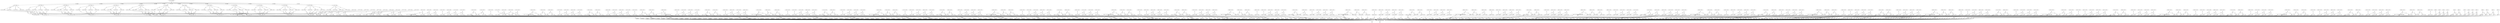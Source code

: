 digraph model {
	0 [ label = "0: {(c < 20), init}" ];
	1 [ label = "1: {(c < 20)}" ];
	2 [ label = "2: {(c < 20)}" ];
	3 [ label = "3: {(c < 20)}" ];
	4 [ label = "4: {(c < 20)}" ];
	5 [ label = "5: {(c < 20)}" ];
	6 [ label = "6: {(c < 20)}" ];
	7 [ label = "7: {(c < 20)}" ];
	8 [ label = "8: {(c < 20)}" ];
	9 [ label = "9: {(c < 20)}" ];
	10 [ label = "10: {(c < 20)}" ];
	11 [ label = "11: {(c < 20)}" ];
	12 [ label = "12: {(c < 20)}" ];
	13 [ label = "13: {(c < 20)}" ];
	14 [ label = "14: {(c < 20)}" ];
	15 [ label = "15: {(c < 20)}" ];
	16 [ label = "16: {(c < 20)}" ];
	17 [ label = "17: {(c < 20)}" ];
	18 [ label = "18: {(c < 20)}" ];
	19 [ label = "19: {(c < 20)}" ];
	20 [ label = "20: {(c < 20)}" ];
	21 [ label = "21: {(c < 20)}" ];
	22 [ label = "22: {(c < 20)}" ];
	23 [ label = "23: {(c < 20)}" ];
	24 [ label = "24: {(c < 20)}" ];
	25 [ label = "25: {(c < 20)}" ];
	26 [ label = "26: {(c < 20)}" ];
	27 [ label = "27: {(c < 20)}" ];
	28 [ label = "28: {(c < 20)}" ];
	29 [ label = "29: {(c < 20)}" ];
	30 [ label = "30: {(c < 20)}" ];
	31 [ label = "31: {(c < 20)}" ];
	32 [ label = "32: {(c < 20)}" ];
	33 [ label = "33: {(c < 20)}" ];
	34 [ label = "34: {(c < 20)}" ];
	35 [ label = "35: {(c < 20)}" ];
	36 [ label = "36: {(c < 20)}" ];
	37 [ label = "37: {(c < 20)}" ];
	38 [ label = "38: {(c < 20)}" ];
	39 [ label = "39: {(c < 20)}" ];
	40 [ label = "40: {(c < 20)}" ];
	41 [ label = "41: {(c < 20)}" ];
	42 [ label = "42: {(c < 20)}" ];
	43 [ label = "43: {(c < 20)}" ];
	44 [ label = "44: {(c < 20)}" ];
	45 [ label = "45: {(c < 20)}" ];
	46 [ label = "46: {(c < 20)}" ];
	47 [ label = "47: {(c < 20)}" ];
	48 [ label = "48: {(c < 20)}" ];
	49 [ label = "49: {(c < 20)}" ];
	50 [ label = "50: {(c < 20)}" ];
	51 [ label = "51: {(c < 20)}" ];
	52 [ label = "52: {(c < 20)}" ];
	53 [ label = "53: {(c < 20)}" ];
	54 [ label = "54: {(c < 20)}" ];
	55 [ label = "55: {(c < 20)}" ];
	56 [ label = "56: {(c < 20)}" ];
	57 [ label = "57: {(c < 20)}" ];
	58 [ label = "58: {(c < 20)}" ];
	59 [ label = "59: {(c < 20)}" ];
	60 [ label = "60: {(c < 20)}" ];
	61 [ label = "61: {(c < 20)}" ];
	62 [ label = "62: {(c < 20)}" ];
	63 [ label = "63: {(c < 20)}" ];
	64 [ label = "64: {(c < 20)}" ];
	65 [ label = "65: {(c < 20)}" ];
	66 [ label = "66: {(c < 20)}" ];
	67 [ label = "67: {(c < 20)}" ];
	68 [ label = "68: {(c < 20)}" ];
	69 [ label = "69: {(c < 20)}" ];
	70 [ label = "70: {(c < 20)}" ];
	71 [ label = "71: {(c < 20)}" ];
	72 [ label = "72: {(c < 20)}" ];
	73 [ label = "73: {(c < 20)}" ];
	74 [ label = "74: {(c < 20)}" ];
	75 [ label = "75: {(c < 20), bad}" ];
	76 [ label = "76: {(c < 20)}" ];
	77 [ label = "77: {(c < 20)}" ];
	78 [ label = "78: {(c < 20)}" ];
	79 [ label = "79: {(c < 20)}" ];
	80 [ label = "80: {(c < 20)}" ];
	81 [ label = "81: {(c < 20)}" ];
	82 [ label = "82: {(c < 20)}" ];
	83 [ label = "83: {(c < 20), counterexample_target
goal}" ];
	84 [ label = "84: {(c < 20)}" ];
	85 [ label = "85: {(c < 20)}" ];
	86 [ label = "86: {(c < 20)}" ];
	87 [ label = "87: {(c < 20)}" ];
	88 [ label = "88: {(c < 20)}" ];
	89 [ label = "89: {(c < 20)}" ];
	90 [ label = "90: {(c < 20)}" ];
	91 [ label = "91: {(c < 20)}" ];
	92 [ label = "92: {(c < 20)}" ];
	93 [ label = "93: {(c < 20)}" ];
	94 [ label = "94: {(c < 20)}" ];
	95 [ label = "95: {(c < 20)}" ];
	96 [ label = "96: {(c < 20)}" ];
	97 [ label = "97: {(c < 20)}" ];
	98 [ label = "98: {(c < 20)}" ];
	99 [ label = "99: {(c < 20)}" ];
	100 [ label = "100: {(c < 20)}" ];
	101 [ label = "101: {(c < 20)}" ];
	102 [ label = "102: {(c < 20)}" ];
	103 [ label = "103: {(c < 20), bad}" ];
	104 [ label = "104: {(c < 20)}" ];
	105 [ label = "105: {(c < 20)}" ];
	106 [ label = "106: {(c < 20)}" ];
	107 [ label = "107: {(c < 20)}" ];
	108 [ label = "108: {(c < 20)}" ];
	109 [ label = "109: {(c < 20)}" ];
	110 [ label = "110: {(c < 20)}" ];
	111 [ label = "111: {(c < 20)}" ];
	112 [ label = "112: {(c < 20)}" ];
	113 [ label = "113: {(c < 20), counterexample_target
goal}" ];
	114 [ label = "114: {(c < 20)}" ];
	115 [ label = "115: {(c < 20)}" ];
	116 [ label = "116: {(c < 20)}" ];
	117 [ label = "117: {(c < 20)}" ];
	118 [ label = "118: {(c < 20)}" ];
	119 [ label = "119: {(c < 20)}" ];
	120 [ label = "120: {(c < 20)}" ];
	121 [ label = "121: {(c < 20)}" ];
	122 [ label = "122: {(c < 20)}" ];
	123 [ label = "123: {(c < 20)}" ];
	124 [ label = "124: {(c < 20)}" ];
	125 [ label = "125: {(c < 20)}" ];
	126 [ label = "126: {(c < 20)}" ];
	127 [ label = "127: {(c < 20)}" ];
	128 [ label = "128: {(c < 20)}" ];
	129 [ label = "129: {(c < 20)}" ];
	130 [ label = "130: {(c < 20)}" ];
	131 [ label = "131: {(c < 20)}" ];
	132 [ label = "132: {(c < 20)}" ];
	133 [ label = "133: {(c < 20)}" ];
	134 [ label = "134: {(c < 20)}" ];
	135 [ label = "135: {(c < 20), bad}" ];
	136 [ label = "136: {(c < 20)}" ];
	137 [ label = "137: {(c < 20)}" ];
	138 [ label = "138: {(c < 20)}" ];
	139 [ label = "139: {(c < 20)}" ];
	140 [ label = "140: {(c < 20), counterexample_target
goal}" ];
	141 [ label = "141: {(c < 20)}" ];
	142 [ label = "142: {(c < 20)}" ];
	143 [ label = "143: {(c < 20)}" ];
	144 [ label = "144: {(c < 20)}" ];
	145 [ label = "145: {(c < 20)}" ];
	146 [ label = "146: {(c < 20)}" ];
	147 [ label = "147: {(c < 20)}" ];
	148 [ label = "148: {(c < 20)}" ];
	149 [ label = "149: {(c < 20)}" ];
	150 [ label = "150: {(c < 20)}" ];
	151 [ label = "151: {(c < 20)}" ];
	152 [ label = "152: {(c < 20)}" ];
	153 [ label = "153: {(c < 20)}" ];
	154 [ label = "154: {(c < 20)}" ];
	155 [ label = "155: {(c < 20)}" ];
	156 [ label = "156: {(c < 20)}" ];
	157 [ label = "157: {(c < 20)}" ];
	158 [ label = "158: {(c < 20)}" ];
	159 [ label = "159: {(c < 20)}" ];
	160 [ label = "160: {(c < 20)}" ];
	161 [ label = "161: {(c < 20)}" ];
	162 [ label = "162: {(c < 20)}" ];
	163 [ label = "163: {(c < 20)}" ];
	164 [ label = "164: {(c < 20)}" ];
	165 [ label = "165: {(c < 20)}" ];
	166 [ label = "166: {(c < 20)}" ];
	167 [ label = "167: {(c < 20), bad}" ];
	168 [ label = "168: {(c < 20)}" ];
	169 [ label = "169: {(c < 20)}" ];
	170 [ label = "170: {(c < 20)}" ];
	171 [ label = "171: {(c < 20)}" ];
	172 [ label = "172: {(c < 20), counterexample_target
goal}" ];
	173 [ label = "173: {(c < 20)}" ];
	174 [ label = "174: {(c < 20)}" ];
	175 [ label = "175: {(c < 20)}" ];
	176 [ label = "176: {(c < 20)}" ];
	177 [ label = "177: {(c < 20)}" ];
	178 [ label = "178: {(c < 20)}" ];
	179 [ label = "179: {(c < 20)}" ];
	180 [ label = "180: {(c < 20)}" ];
	181 [ label = "181: {(c < 20)}" ];
	182 [ label = "182: {(c < 20)}" ];
	183 [ label = "183: {(c < 20)}" ];
	184 [ label = "184: {(c < 20)}" ];
	185 [ label = "185: {(c < 20)}" ];
	186 [ label = "186: {(c < 20)}" ];
	187 [ label = "187: {(c < 20)}" ];
	188 [ label = "188: {(c < 20)}" ];
	189 [ label = "189: {(c < 20)}" ];
	190 [ label = "190: {(c < 20)}" ];
	191 [ label = "191: {(c < 20)}" ];
	192 [ label = "192: {(c < 20)}" ];
	193 [ label = "193: {(c < 20)}" ];
	194 [ label = "194: {(c < 20)}" ];
	195 [ label = "195: {(c < 20)}" ];
	196 [ label = "196: {(c < 20)}" ];
	197 [ label = "197: {(c < 20)}" ];
	198 [ label = "198: {(c < 20), bad}" ];
	199 [ label = "199: {(c < 20)}" ];
	200 [ label = "200: {(c < 20)}" ];
	201 [ label = "201: {(c < 20)}" ];
	202 [ label = "202: {(c < 20)}" ];
	203 [ label = "203: {(c < 20)}" ];
	204 [ label = "204: {(c < 20), counterexample_target
goal}" ];
	205 [ label = "205: {(c < 20)}" ];
	206 [ label = "206: {(c < 20)}" ];
	207 [ label = "207: {(c < 20)}" ];
	208 [ label = "208: {(c < 20)}" ];
	209 [ label = "209: {(c < 20)}" ];
	210 [ label = "210: {(c < 20)}" ];
	211 [ label = "211: {(c < 20)}" ];
	212 [ label = "212: {(c < 20)}" ];
	213 [ label = "213: {(c < 20)}" ];
	214 [ label = "214: {(c < 20)}" ];
	215 [ label = "215: {(c < 20)}" ];
	216 [ label = "216: {(c < 20)}" ];
	217 [ label = "217: {(c < 20)}" ];
	218 [ label = "218: {(c < 20)}" ];
	219 [ label = "219: {(c < 20)}" ];
	220 [ label = "220: {(c < 20)}" ];
	221 [ label = "221: {(c < 20)}" ];
	222 [ label = "222: {(c < 20)}" ];
	223 [ label = "223: {(c < 20)}" ];
	224 [ label = "224: {(c < 20)}" ];
	225 [ label = "225: {(c < 20)}" ];
	226 [ label = "226: {(c < 20)}" ];
	227 [ label = "227: {(c < 20)}" ];
	228 [ label = "228: {(c < 20)}" ];
	229 [ label = "229: {(c < 20), bad}" ];
	230 [ label = "230: {(c < 20)}" ];
	231 [ label = "231: {(c < 20)}" ];
	232 [ label = "232: {(c < 20)}" ];
	233 [ label = "233: {(c < 20)}" ];
	234 [ label = "234: {(c < 20)}" ];
	235 [ label = "235: {(c < 20)}" ];
	236 [ label = "236: {(c < 20), counterexample_target
goal}" ];
	237 [ label = "237: {(c < 20)}" ];
	238 [ label = "238: {(c < 20)}" ];
	239 [ label = "239: {(c < 20)}" ];
	240 [ label = "240: {(c < 20)}" ];
	241 [ label = "241: {(c < 20)}" ];
	242 [ label = "242: {(c < 20)}" ];
	243 [ label = "243: {(c < 20)}" ];
	244 [ label = "244: {(c < 20)}" ];
	245 [ label = "245: {(c < 20)}" ];
	246 [ label = "246: {(c < 20)}" ];
	247 [ label = "247: {(c < 20)}" ];
	248 [ label = "248: {(c < 20)}" ];
	249 [ label = "249: {(c < 20)}" ];
	250 [ label = "250: {(c < 20)}" ];
	251 [ label = "251: {(c < 20)}" ];
	252 [ label = "252: {(c < 20)}" ];
	253 [ label = "253: {(c < 20)}" ];
	254 [ label = "254: {(c < 20)}" ];
	255 [ label = "255: {(c < 20)}" ];
	256 [ label = "256: {(c < 20)}" ];
	257 [ label = "257: {(c < 20)}" ];
	258 [ label = "258: {(c < 20)}" ];
	259 [ label = "259: {(c < 20), bad}" ];
	260 [ label = "260: {(c < 20)}" ];
	261 [ label = "261: {(c < 20)}" ];
	262 [ label = "262: {(c < 20)}" ];
	263 [ label = "263: {(c < 20)}" ];
	264 [ label = "264: {(c < 20)}" ];
	265 [ label = "265: {(c < 20)}" ];
	266 [ label = "266: {(c < 20), counterexample_target
goal}" ];
	267 [ label = "267: {(c < 20)}" ];
	268 [ label = "268: {(c < 20)}" ];
	269 [ label = "269: {(c < 20)}" ];
	270 [ label = "270: {(c < 20)}" ];
	271 [ label = "271: {(c < 20)}" ];
	272 [ label = "272: {(c < 20)}" ];
	273 [ label = "273: {(c < 20)}" ];
	274 [ label = "274: {(c < 20)}" ];
	275 [ label = "275: {(c < 20)}" ];
	276 [ label = "276: {(c < 20)}" ];
	277 [ label = "277: {(c < 20)}" ];
	278 [ label = "278: {(c < 20)}" ];
	279 [ label = "279: {(c < 20)}" ];
	280 [ label = "280: {(c < 20)}" ];
	281 [ label = "281: {(c < 20)}" ];
	282 [ label = "282: {(c < 20)}" ];
	283 [ label = "283: {(c < 20)}" ];
	284 [ label = "284: {(c < 20)}" ];
	285 [ label = "285: {(c < 20)}" ];
	286 [ label = "286: {(c < 20)}" ];
	287 [ label = "287: {(c < 20)}" ];
	288 [ label = "288: {(c < 20)}" ];
	289 [ label = "289: {(c < 20), bad}" ];
	290 [ label = "290: {(c < 20)}" ];
	291 [ label = "291: {(c < 20)}" ];
	292 [ label = "292: {(c < 20)}" ];
	293 [ label = "293: {(c < 20)}" ];
	294 [ label = "294: {(c < 20)}" ];
	295 [ label = "295: {(c < 20)}" ];
	296 [ label = "296: {(c < 20), counterexample_target
goal}" ];
	297 [ label = "297: {(c < 20)}" ];
	298 [ label = "298: {(c < 20)}" ];
	299 [ label = "299: {(c < 20)}" ];
	300 [ label = "300: {(c < 20)}" ];
	301 [ label = "301: {(c < 20)}" ];
	302 [ label = "302: {(c < 20)}" ];
	303 [ label = "303: {(c < 20)}" ];
	304 [ label = "304: {(c < 20)}" ];
	305 [ label = "305: {(c < 20)}" ];
	306 [ label = "306: {(c < 20)}" ];
	307 [ label = "307: {(c < 20)}" ];
	308 [ label = "308: {(c < 20)}" ];
	309 [ label = "309: {(c < 20)}" ];
	310 [ label = "310: {(c < 20)}" ];
	311 [ label = "311: {(c < 20)}" ];
	312 [ label = "312: {(c < 20)}" ];
	313 [ label = "313: {(c < 20)}" ];
	314 [ label = "314: {(c < 20)}" ];
	315 [ label = "315: {(c < 20)}" ];
	316 [ label = "316: {(c < 20)}" ];
	317 [ label = "317: {(c < 20)}" ];
	318 [ label = "318: {(c < 20)}" ];
	319 [ label = "319: {(c < 20), bad}" ];
	320 [ label = "320: {(c < 20)}" ];
	321 [ label = "321: {(c < 20)}" ];
	322 [ label = "322: {(c < 20)}" ];
	323 [ label = "323: {(c < 20)}" ];
	324 [ label = "324: {(c < 20)}" ];
	325 [ label = "325: {(c < 20)}" ];
	326 [ label = "326: {(c < 20), counterexample_target
goal}" ];
	327 [ label = "327: {(c < 20)}" ];
	328 [ label = "328: {(c < 20)}" ];
	329 [ label = "329: {(c < 20)}" ];
	330 [ label = "330: {(c < 20)}" ];
	331 [ label = "331: {(c < 20)}" ];
	332 [ label = "332: {(c < 20)}" ];
	333 [ label = "333: {(c < 20)}" ];
	334 [ label = "334: {(c < 20)}" ];
	335 [ label = "335: {(c < 20)}" ];
	336 [ label = "336: {(c < 20)}" ];
	337 [ label = "337: {(c < 20)}" ];
	338 [ label = "338: {(c < 20)}" ];
	339 [ label = "339: {(c < 20)}" ];
	340 [ label = "340: {(c < 20)}" ];
	341 [ label = "341: {(c < 20)}" ];
	342 [ label = "342: {(c < 20)}" ];
	343 [ label = "343: {(c < 20)}" ];
	344 [ label = "344: {(c < 20)}" ];
	345 [ label = "345: {(c < 20)}" ];
	346 [ label = "346: {(c < 20)}" ];
	347 [ label = "347: {(c < 20)}" ];
	348 [ label = "348: {(c < 20)}" ];
	349 [ label = "349: {(c < 20), bad}" ];
	350 [ label = "350: {(c < 20)}" ];
	351 [ label = "351: {(c < 20)}" ];
	352 [ label = "352: {(c < 20)}" ];
	353 [ label = "353: {(c < 20)}" ];
	354 [ label = "354: {(c < 20)}" ];
	355 [ label = "355: {(c < 20)}" ];
	356 [ label = "356: {(c < 20), counterexample_target
goal}" ];
	357 [ label = "357: {(c < 20)}" ];
	358 [ label = "358: {(c < 20)}" ];
	359 [ label = "359: {(c < 20)}" ];
	360 [ label = "360: {(c < 20)}" ];
	361 [ label = "361: {(c < 20)}" ];
	362 [ label = "362: {(c < 20)}" ];
	363 [ label = "363: {(c < 20)}" ];
	364 [ label = "364: {(c < 20)}" ];
	365 [ label = "365: {(c < 20)}" ];
	366 [ label = "366: {(c < 20)}" ];
	367 [ label = "367: {(c < 20)}" ];
	368 [ label = "368: {(c < 20)}" ];
	369 [ label = "369: {(c < 20)}" ];
	370 [ label = "370: {(c < 20)}" ];
	371 [ label = "371: {(c < 20)}" ];
	372 [ label = "372: {(c < 20)}" ];
	373 [ label = "373: {(c < 20)}" ];
	374 [ label = "374: {(c < 20)}" ];
	375 [ label = "375: {(c < 20)}" ];
	376 [ label = "376: {(c < 20)}" ];
	377 [ label = "377: {(c < 20)}" ];
	378 [ label = "378: {(c < 20)}" ];
	379 [ label = "379: {(c < 20), bad}" ];
	380 [ label = "380: {(c < 20)}" ];
	381 [ label = "381: {(c < 20)}" ];
	382 [ label = "382: {(c < 20)}" ];
	383 [ label = "383: {(c < 20)}" ];
	384 [ label = "384: {(c < 20)}" ];
	385 [ label = "385: {(c < 20)}" ];
	386 [ label = "386: {(c < 20), counterexample_target
goal}" ];
	387 [ label = "387: {(c < 20)}" ];
	388 [ label = "388: {(c < 20)}" ];
	389 [ label = "389: {(c < 20)}" ];
	390 [ label = "390: {(c < 20)}" ];
	391 [ label = "391: {(c < 20)}" ];
	392 [ label = "392: {(c < 20)}" ];
	393 [ label = "393: {(c < 20)}" ];
	394 [ label = "394: {(c < 20)}" ];
	395 [ label = "395: {(c < 20)}" ];
	396 [ label = "396: {(c < 20)}" ];
	397 [ label = "397: {(c < 20)}" ];
	398 [ label = "398: {(c < 20)}" ];
	399 [ label = "399: {(c < 20)}" ];
	400 [ label = "400: {(c < 20)}" ];
	401 [ label = "401: {(c < 20)}" ];
	402 [ label = "402: {(c < 20)}" ];
	403 [ label = "403: {(c < 20)}" ];
	404 [ label = "404: {(c < 20)}" ];
	405 [ label = "405: {(c < 20)}" ];
	406 [ label = "406: {(c < 20)}" ];
	407 [ label = "407: {(c < 20)}" ];
	408 [ label = "408: {(c < 20)}" ];
	409 [ label = "409: {(c < 20), bad}" ];
	410 [ label = "410: {(c < 20)}" ];
	411 [ label = "411: {(c < 20)}" ];
	412 [ label = "412: {(c < 20)}" ];
	413 [ label = "413: {(c < 20)}" ];
	414 [ label = "414: {(c < 20)}" ];
	415 [ label = "415: {(c < 20)}" ];
	416 [ label = "416: {(c < 20), counterexample_target
goal}" ];
	417 [ label = "417: {(c < 20)}" ];
	418 [ label = "418: {(c < 20)}" ];
	419 [ label = "419: {(c < 20)}" ];
	420 [ label = "420: {(c < 20)}" ];
	421 [ label = "421: {(c < 20)}" ];
	422 [ label = "422: {(c < 20)}" ];
	423 [ label = "423: {(c < 20)}" ];
	424 [ label = "424: {(c < 20)}" ];
	425 [ label = "425: {(c < 20)}" ];
	426 [ label = "426: {(c < 20)}" ];
	427 [ label = "427: {(c < 20)}" ];
	428 [ label = "428: {(c < 20)}" ];
	429 [ label = "429: {(c < 20)}" ];
	430 [ label = "430: {(c < 20)}" ];
	431 [ label = "431: {(c < 20)}" ];
	432 [ label = "432: {(c < 20)}" ];
	433 [ label = "433: {(c < 20)}" ];
	434 [ label = "434: {(c < 20)}" ];
	435 [ label = "435: {(c < 20)}" ];
	436 [ label = "436: {(c < 20)}" ];
	437 [ label = "437: {(c < 20)}" ];
	438 [ label = "438: {(c < 20)}" ];
	439 [ label = "439: {(c < 20), bad}" ];
	440 [ label = "440: {(c < 20)}" ];
	441 [ label = "441: {(c < 20)}" ];
	442 [ label = "442: {(c < 20)}" ];
	443 [ label = "443: {(c < 20)}" ];
	444 [ label = "444: {(c < 20)}" ];
	445 [ label = "445: {(c < 20)}" ];
	446 [ label = "446: {(c < 20), counterexample_target
goal}" ];
	447 [ label = "447: {(c < 20)}" ];
	448 [ label = "448: {(c < 20)}" ];
	449 [ label = "449: {(c < 20)}" ];
	450 [ label = "450: {(c < 20)}" ];
	451 [ label = "451: {(c < 20)}" ];
	452 [ label = "452: {(c < 20)}" ];
	453 [ label = "453: {(c < 20)}" ];
	454 [ label = "454: {(c < 20)}" ];
	455 [ label = "455: {(c < 20)}" ];
	456 [ label = "456: {(c < 20)}" ];
	457 [ label = "457: {(c < 20)}" ];
	458 [ label = "458: {(c < 20)}" ];
	459 [ label = "459: {(c < 20)}" ];
	460 [ label = "460: {(c < 20)}" ];
	461 [ label = "461: {(c < 20)}" ];
	462 [ label = "462: {(c < 20)}" ];
	463 [ label = "463: {(c < 20)}" ];
	464 [ label = "464: {(c < 20)}" ];
	465 [ label = "465: {(c < 20)}" ];
	466 [ label = "466: {(c < 20)}" ];
	467 [ label = "467: {(c < 20)}" ];
	468 [ label = "468: {(c < 20)}" ];
	469 [ label = "469: {(c < 20), bad}" ];
	470 [ label = "470: {(c < 20)}" ];
	471 [ label = "471: {(c < 20)}" ];
	472 [ label = "472: {(c < 20)}" ];
	473 [ label = "473: {(c < 20)}" ];
	474 [ label = "474: {(c < 20)}" ];
	475 [ label = "475: {(c < 20)}" ];
	476 [ label = "476: {(c < 20), counterexample_target
goal}" ];
	477 [ label = "477: {(c < 20)}" ];
	478 [ label = "478: {(c < 20)}" ];
	479 [ label = "479: {(c < 20)}" ];
	480 [ label = "480: {(c < 20)}" ];
	481 [ label = "481: {(c < 20)}" ];
	482 [ label = "482: {(c < 20)}" ];
	483 [ label = "483: {(c < 20)}" ];
	484 [ label = "484: {(c < 20)}" ];
	485 [ label = "485: {(c < 20)}" ];
	486 [ label = "486: {(c < 20)}" ];
	487 [ label = "487: {(c < 20)}" ];
	488 [ label = "488: {(c < 20)}" ];
	489 [ label = "489: {(c < 20)}" ];
	490 [ label = "490: {(c < 20)}" ];
	491 [ label = "491: {(c < 20)}" ];
	492 [ label = "492: {(c < 20)}" ];
	493 [ label = "493: {(c < 20)}" ];
	494 [ label = "494: {(c < 20)}" ];
	495 [ label = "495: {(c < 20)}" ];
	496 [ label = "496: {(c < 20)}" ];
	497 [ label = "497: {(c < 20)}" ];
	498 [ label = "498: {(c < 20)}" ];
	499 [ label = "499: {(c < 20), bad}" ];
	500 [ label = "500: {(c < 20)}" ];
	501 [ label = "501: {(c < 20)}" ];
	502 [ label = "502: {(c < 20)}" ];
	503 [ label = "503: {(c < 20)}" ];
	504 [ label = "504: {(c < 20)}" ];
	505 [ label = "505: {(c < 20)}" ];
	506 [ label = "506: {(c < 20), counterexample_target
goal}" ];
	507 [ label = "507: {(c < 20)}" ];
	508 [ label = "508: {(c < 20)}" ];
	509 [ label = "509: {(c < 20)}" ];
	510 [ label = "510: {(c < 20)}" ];
	511 [ label = "511: {(c < 20)}" ];
	512 [ label = "512: {(c < 20)}" ];
	513 [ label = "513: {(c < 20)}" ];
	514 [ label = "514: {(c < 20)}" ];
	515 [ label = "515: {(c < 20)}" ];
	516 [ label = "516: {(c < 20)}" ];
	517 [ label = "517: {(c < 20)}" ];
	518 [ label = "518: {(c < 20)}" ];
	519 [ label = "519: {(c < 20)}" ];
	520 [ label = "520: {(c < 20)}" ];
	521 [ label = "521: {(c < 20)}" ];
	522 [ label = "522: {(c < 20)}" ];
	523 [ label = "523: {(c < 20)}" ];
	524 [ label = "524: {(c < 20)}" ];
	525 [ label = "525: {(c < 20)}" ];
	526 [ label = "526: {(c < 20)}" ];
	527 [ label = "527: {(c < 20)}" ];
	528 [ label = "528: {(c < 20)}" ];
	529 [ label = "529: {(c < 20), bad}" ];
	530 [ label = "530: {(c < 20)}" ];
	531 [ label = "531: {(c < 20)}" ];
	532 [ label = "532: {(c < 20)}" ];
	533 [ label = "533: {(c < 20)}" ];
	534 [ label = "534: {(c < 20)}" ];
	535 [ label = "535: {(c < 20)}" ];
	536 [ label = "536: {(c < 20), counterexample_target
goal}" ];
	537 [ label = "537: {(c < 20)}" ];
	538 [ label = "538: {(c < 20)}" ];
	539 [ label = "539: {(c < 20)}" ];
	540 [ label = "540: {(c < 20)}" ];
	541 [ label = "541: {(c < 20)}" ];
	542 [ label = "542: {(c < 20)}" ];
	543 [ label = "543: {(c < 20)}" ];
	544 [ label = "544: {(c < 20)}" ];
	545 [ label = "545: {(c < 20)}" ];
	546 [ label = "546: {(c < 20)}" ];
	547 [ label = "547: {(c < 20)}" ];
	548 [ label = "548: {(c < 20)}" ];
	549 [ label = "549: {(c < 20)}" ];
	550 [ label = "550: {(c < 20)}" ];
	551 [ label = "551: {(c < 20)}" ];
	552 [ label = "552: {(c < 20)}" ];
	553 [ label = "553: {(c < 20)}" ];
	554 [ label = "554: {(c < 20)}" ];
	555 [ label = "555: {(c < 20)}" ];
	556 [ label = "556: {(c < 20)}" ];
	557 [ label = "557: {(c < 20)}" ];
	558 [ label = "558: {(c < 20)}" ];
	559 [ label = "559: {(c < 20), bad}" ];
	560 [ label = "560: {(c < 20)}" ];
	561 [ label = "561: {(c < 20)}" ];
	562 [ label = "562: {(c < 20)}" ];
	563 [ label = "563: {(c < 20)}" ];
	564 [ label = "564: {(c < 20)}" ];
	565 [ label = "565: {(c < 20)}" ];
	566 [ label = "566: {(c < 20), counterexample_target
goal}" ];
	567 [ label = "567: {(c < 20)}" ];
	568 [ label = "568: {(c < 20)}" ];
	569 [ label = "569: {(c < 20)}" ];
	570 [ label = "570: {(c < 20)}" ];
	571 [ label = "571: {(c < 20)}" ];
	572 [ label = "572: {(c < 20)}" ];
	573 [ label = "573: {(c < 20)}" ];
	574 [ label = "574: {(c < 20)}" ];
	575 [ label = "575: {(c < 20)}" ];
	576 [ label = "576: {(c < 20)}" ];
	577 [ label = "577: {(c < 20)}" ];
	578 [ label = "578: {(c < 20)}" ];
	579 [ label = "579: {(c < 20)}" ];
	580 [ label = "580: {(c < 20)}" ];
	581 [ label = "581: {(c < 20)}" ];
	582 [ label = "582: {(c < 20)}" ];
	583 [ label = "583: {(c < 20)}" ];
	584 [ label = "584: {(c < 20)}" ];
	585 [ label = "585: {(c < 20)}" ];
	586 [ label = "586: {(c < 20)}" ];
	587 [ label = "587: {(c < 20)}" ];
	588 [ label = "588: {(c < 20)}" ];
	589 [ label = "589: {(c < 20), bad}" ];
	590 [ label = "590: {(c < 20)}" ];
	591 [ label = "591: {(c < 20)}" ];
	592 [ label = "592: {(c < 20)}" ];
	593 [ label = "593: {(c < 20)}" ];
	594 [ label = "594: {(c < 20)}" ];
	595 [ label = "595: {(c < 20)}" ];
	596 [ label = "596: {(c < 20), counterexample_target
goal}" ];
	597 [ label = "597: {(c < 20)}" ];
	598 [ label = "598: {(c < 20)}" ];
	599 [ label = "599: {(c < 20)}" ];
	600 [ label = "600: {(c < 20)}" ];
	601 [ label = "601: {(c < 20)}" ];
	602 [ label = "602: {(c < 20)}" ];
	603 [ label = "603: {(c < 20)}" ];
	604 [ label = "604: {(c < 20)}" ];
	605 [ label = "605: {(c < 20)}" ];
	606 [ label = "606: {(c < 20)}" ];
	607 [ label = "607: {(c < 20)}" ];
	608 [ label = "608: {(c < 20)}" ];
	609 [ label = "609: {(c < 20)}" ];
	610 [ label = "610: {(c < 20)}" ];
	611 [ label = "611: {(c < 20)}" ];
	612 [ label = "612: {(c < 20)}" ];
	613 [ label = "613: {(c < 20)}" ];
	614 [ label = "614: {(c < 20)}" ];
	615 [ label = "615: {(c < 20)}" ];
	616 [ label = "616: {(c < 20)}" ];
	617 [ label = "617: {(c < 20)}" ];
	618 [ label = "618: {(c < 20)}" ];
	619 [ label = "619: {(c < 20), bad}" ];
	620 [ label = "620: {(c < 20)}" ];
	621 [ label = "621: {(c < 20)}" ];
	622 [ label = "622: {(c < 20)}" ];
	623 [ label = "623: {(c < 20)}" ];
	624 [ label = "624: {(c < 20)}" ];
	625 [ label = "625: {(c < 20)}" ];
	626 [ label = "626: {(c < 20), counterexample_target
goal}" ];
	627 [ label = "627: {}" ];
	628 [ label = "628: {}" ];
	629 [ label = "629: {}" ];
	630 [ label = "630: {}" ];
	631 [ label = "631: {}" ];
	632 [ label = "632: {}" ];
	633 [ label = "633: {}" ];
	634 [ label = "634: {}" ];
	635 [ label = "635: {}" ];
	636 [ label = "636: {}" ];
	637 [ label = "637: {}" ];
	638 [ label = "638: {}" ];
	639 [ label = "639: {}" ];
	640 [ label = "640: {}" ];
	641 [ label = "641: {}" ];
	642 [ label = "642: {}" ];
	643 [ label = "643: {}" ];
	644 [ label = "644: {}" ];
	645 [ label = "645: {}" ];
	646 [ label = "646: {}" ];
	647 [ label = "647: {}" ];
	648 [ label = "648: {}" ];
	649 [ label = "649: {bad}" ];
	650 [ label = "650: {}" ];
	651 [ label = "651: {}" ];
	652 [ label = "652: {}" ];
	653 [ label = "653: {}" ];
	654 [ label = "654: {}" ];
	655 [ label = "655: {}" ];
	656 [ label = "656: {goal}" ];
	657 [ label = "657: {}" ];
	658 [ label = "658: {counterexample_target}" ];
	"0c0" [shape = "point"];
	0 -> "0c0";
	"0c0" -> 1 [ label= "0.0714286" ];
	"0c0" -> 2 [ label= "0.0714286" ];
	"0c0" -> 3 [ label= "0.0714286" ];
	"0c0" -> 4 [ label= "0.0714286" ];
	"0c0" -> 5 [ label= "0.0714286" ];
	"0c0" -> 6 [ label= "0.0714286" ];
	"0c0" -> 7 [ label= "0.0714286" ];
	"0c0" -> 8 [ label= "0.0714286" ];
	"0c0" -> 9 [ label= "0.0714286" ];
	"0c0" -> 10 [ label= "0.0714286" ];
	"0c0" -> 11 [ label= "0.0714286" ];
	"0c0" -> 12 [ label= "0.0714286" ];
	"0c0" -> 13 [ label= "0.0714286" ];
	"0c0" -> 14 [ label= "0.0714286" ];
	"1c0" [shape = "point"];
	1 -> "1c0";
	"1c0" -> 15 [ label= "1" ];
	"1c1" [shape = "point"];
	1 -> "1c1";
	"1c1" -> 16 [ label= "1" ];
	"1c2" [shape = "point"];
	1 -> "1c2";
	"1c2" -> 17 [ label= "1" ];
	"1c3" [shape = "point"];
	1 -> "1c3";
	"1c3" -> 18 [ label= "1" ];
	"2c0" [shape = "point"];
	2 -> "2c0";
	"2c0" -> 19 [ label= "1" ];
	"2c1" [shape = "point"];
	2 -> "2c1";
	"2c1" -> 20 [ label= "1" ];
	"2c2" [shape = "point"];
	2 -> "2c2";
	"2c2" -> 21 [ label= "1" ];
	"2c3" [shape = "point"];
	2 -> "2c3";
	"2c3" -> 22 [ label= "1" ];
	"3c0" [shape = "point"];
	3 -> "3c0";
	"3c0" -> 23 [ label= "1" ];
	"3c1" [shape = "point"];
	3 -> "3c1";
	"3c1" -> 24 [ label= "1" ];
	"3c2" [shape = "point"];
	3 -> "3c2";
	"3c2" -> 25 [ label= "1" ];
	"3c3" [shape = "point"];
	3 -> "3c3";
	"3c3" -> 26 [ label= "1" ];
	"4c0" [shape = "point"];
	4 -> "4c0";
	"4c0" -> 27 [ label= "1" ];
	"4c1" [shape = "point"];
	4 -> "4c1";
	"4c1" -> 28 [ label= "1" ];
	"4c2" [shape = "point"];
	4 -> "4c2";
	"4c2" -> 29 [ label= "1" ];
	"4c3" [shape = "point"];
	4 -> "4c3";
	"4c3" -> 30 [ label= "1" ];
	"5c0" [shape = "point"];
	5 -> "5c0";
	"5c0" -> 31 [ label= "1" ];
	"5c1" [shape = "point"];
	5 -> "5c1";
	"5c1" -> 32 [ label= "1" ];
	"5c2" [shape = "point"];
	5 -> "5c2";
	"5c2" -> 33 [ label= "1" ];
	"5c3" [shape = "point"];
	5 -> "5c3";
	"5c3" -> 34 [ label= "1" ];
	"6c0" [shape = "point"];
	6 -> "6c0";
	"6c0" -> 35 [ label= "1" ];
	"6c1" [shape = "point"];
	6 -> "6c1";
	"6c1" -> 36 [ label= "1" ];
	"6c2" [shape = "point"];
	6 -> "6c2";
	"6c2" -> 37 [ label= "1" ];
	"6c3" [shape = "point"];
	6 -> "6c3";
	"6c3" -> 38 [ label= "1" ];
	"7c0" [shape = "point"];
	7 -> "7c0";
	"7c0" -> 39 [ label= "1" ];
	"7c1" [shape = "point"];
	7 -> "7c1";
	"7c1" -> 40 [ label= "1" ];
	"7c2" [shape = "point"];
	7 -> "7c2";
	"7c2" -> 41 [ label= "1" ];
	"7c3" [shape = "point"];
	7 -> "7c3";
	"7c3" -> 42 [ label= "1" ];
	"8c0" [shape = "point"];
	8 -> "8c0";
	"8c0" -> 43 [ label= "1" ];
	"8c1" [shape = "point"];
	8 -> "8c1";
	"8c1" -> 44 [ label= "1" ];
	"8c2" [shape = "point"];
	8 -> "8c2";
	"8c2" -> 45 [ label= "1" ];
	"8c3" [shape = "point"];
	8 -> "8c3";
	"8c3" -> 46 [ label= "1" ];
	"9c0" [shape = "point"];
	9 -> "9c0";
	"9c0" -> 47 [ label= "1" ];
	"9c1" [shape = "point"];
	9 -> "9c1";
	"9c1" -> 48 [ label= "1" ];
	"9c2" [shape = "point"];
	9 -> "9c2";
	"9c2" -> 49 [ label= "1" ];
	"9c3" [shape = "point"];
	9 -> "9c3";
	"9c3" -> 50 [ label= "1" ];
	"10c0" [shape = "point"];
	10 -> "10c0";
	"10c0" -> 51 [ label= "1" ];
	"10c1" [shape = "point"];
	10 -> "10c1";
	"10c1" -> 52 [ label= "1" ];
	"10c2" [shape = "point"];
	10 -> "10c2";
	"10c2" -> 53 [ label= "1" ];
	"10c3" [shape = "point"];
	10 -> "10c3";
	"10c3" -> 54 [ label= "1" ];
	"11c0" [shape = "point"];
	11 -> "11c0";
	"11c0" -> 55 [ label= "1" ];
	"11c1" [shape = "point"];
	11 -> "11c1";
	"11c1" -> 56 [ label= "1" ];
	"11c2" [shape = "point"];
	11 -> "11c2";
	"11c2" -> 57 [ label= "1" ];
	"11c3" [shape = "point"];
	11 -> "11c3";
	"11c3" -> 58 [ label= "1" ];
	"12c0" [shape = "point"];
	12 -> "12c0";
	"12c0" -> 59 [ label= "1" ];
	"12c1" [shape = "point"];
	12 -> "12c1";
	"12c1" -> 60 [ label= "1" ];
	"12c2" [shape = "point"];
	12 -> "12c2";
	"12c2" -> 61 [ label= "1" ];
	"12c3" [shape = "point"];
	12 -> "12c3";
	"12c3" -> 62 [ label= "1" ];
	"13c0" [shape = "point"];
	13 -> "13c0";
	"13c0" -> 63 [ label= "1" ];
	"13c1" [shape = "point"];
	13 -> "13c1";
	"13c1" -> 64 [ label= "1" ];
	"13c2" [shape = "point"];
	13 -> "13c2";
	"13c2" -> 65 [ label= "1" ];
	"13c3" [shape = "point"];
	13 -> "13c3";
	"13c3" -> 66 [ label= "1" ];
	"14c0" [shape = "point"];
	14 -> "14c0";
	"14c0" -> 67 [ label= "1" ];
	"14c1" [shape = "point"];
	14 -> "14c1";
	"14c1" -> 68 [ label= "1" ];
	"14c2" [shape = "point"];
	14 -> "14c2";
	"14c2" -> 69 [ label= "1" ];
	"14c3" [shape = "point"];
	14 -> "14c3";
	"14c3" -> 70 [ label= "1" ];
	"15c0" [shape = "point"];
	15 -> "15c0";
	"15c0" -> 71 [ label= "0.9" ];
	"15c0" -> 72 [ label= "0.1" ];
	"16c0" [shape = "point"];
	16 -> "16c0";
	"16c0" -> 72 [ label= "0.1" ];
	"16c0" -> 73 [ label= "0.9" ];
	"17c0" [shape = "point"];
	17 -> "17c0";
	"17c0" -> 72 [ label= "1" ];
	"18c0" [shape = "point"];
	18 -> "18c0";
	"18c0" -> 72 [ label= "1" ];
	"19c0" [shape = "point"];
	19 -> "19c0";
	"19c0" -> 71 [ label= "0.1" ];
	"19c0" -> 74 [ label= "0.9" ];
	"20c0" [shape = "point"];
	20 -> "20c0";
	"20c0" -> 71 [ label= "0.1" ];
	"20c0" -> 75 [ label= "0.9" ];
	"21c0" [shape = "point"];
	21 -> "21c0";
	"21c0" -> 71 [ label= "0.1" ];
	"21c0" -> 72 [ label= "0.9" ];
	"22c0" [shape = "point"];
	22 -> "22c0";
	"22c0" -> 71 [ label= "1" ];
	"23c0" [shape = "point"];
	23 -> "23c0";
	"23c0" -> 74 [ label= "0.1" ];
	"23c0" -> 76 [ label= "0.9" ];
	"24c0" [shape = "point"];
	24 -> "24c0";
	"24c0" -> 74 [ label= "0.1" ];
	"24c0" -> 77 [ label= "0.9" ];
	"25c0" [shape = "point"];
	25 -> "25c0";
	"25c0" -> 71 [ label= "0.9" ];
	"25c0" -> 74 [ label= "0.1" ];
	"26c0" [shape = "point"];
	26 -> "26c0";
	"26c0" -> 74 [ label= "1" ];
	"27c0" [shape = "point"];
	27 -> "27c0";
	"27c0" -> 76 [ label= "1" ];
	"28c0" [shape = "point"];
	28 -> "28c0";
	"28c0" -> 76 [ label= "0.1" ];
	"28c0" -> 78 [ label= "0.9" ];
	"29c0" [shape = "point"];
	29 -> "29c0";
	"29c0" -> 74 [ label= "0.9" ];
	"29c0" -> 76 [ label= "0.1" ];
	"30c0" [shape = "point"];
	30 -> "30c0";
	"30c0" -> 76 [ label= "1" ];
	"31c0" [shape = "point"];
	31 -> "31c0";
	"31c0" -> 73 [ label= "0.1" ];
	"31c0" -> 75 [ label= "0.9" ];
	"32c0" [shape = "point"];
	32 -> "32c0";
	"32c0" -> 73 [ label= "0.1" ];
	"32c0" -> 79 [ label= "0.9" ];
	"33c0" [shape = "point"];
	33 -> "33c0";
	"33c0" -> 73 [ label= "1" ];
	"34c0" [shape = "point"];
	34 -> "34c0";
	"34c0" -> 72 [ label= "0.9" ];
	"34c0" -> 73 [ label= "0.1" ];
	"35c0" [shape = "point"];
	35 -> "35c0";
	"35c0" -> 77 [ label= "0.1" ];
	"35c0" -> 78 [ label= "0.9" ];
	"36c0" [shape = "point"];
	36 -> "36c0";
	"36c0" -> 77 [ label= "0.1" ];
	"36c0" -> 80 [ label= "0.9" ];
	"37c0" [shape = "point"];
	37 -> "37c0";
	"37c0" -> 75 [ label= "0.9" ];
	"37c0" -> 77 [ label= "0.1" ];
	"38c0" [shape = "point"];
	38 -> "38c0";
	"38c0" -> 74 [ label= "0.9" ];
	"38c0" -> 77 [ label= "0.1" ];
	"39c0" [shape = "point"];
	39 -> "39c0";
	"39c0" -> 78 [ label= "1" ];
	"40c0" [shape = "point"];
	40 -> "40c0";
	"40c0" -> 78 [ label= "0.1" ];
	"40c0" -> 81 [ label= "0.9" ];
	"41c0" [shape = "point"];
	41 -> "41c0";
	"41c0" -> 77 [ label= "0.9" ];
	"41c0" -> 78 [ label= "0.1" ];
	"42c0" [shape = "point"];
	42 -> "42c0";
	"42c0" -> 76 [ label= "0.9" ];
	"42c0" -> 78 [ label= "0.1" ];
	"43c0" [shape = "point"];
	43 -> "43c0";
	"43c0" -> 79 [ label= "0.1" ];
	"43c0" -> 82 [ label= "0.9" ];
	"44c0" [shape = "point"];
	44 -> "44c0";
	"44c0" -> 79 [ label= "0.1" ];
	"44c0" -> 83 [ label= "0.9" ];
	"45c0" [shape = "point"];
	45 -> "45c0";
	"45c0" -> 79 [ label= "1" ];
	"46c0" [shape = "point"];
	46 -> "46c0";
	"46c0" -> 73 [ label= "0.9" ];
	"46c0" -> 79 [ label= "0.1" ];
	"47c0" [shape = "point"];
	47 -> "47c0";
	"47c0" -> 80 [ label= "0.9" ];
	"47c0" -> 82 [ label= "0.1" ];
	"48c0" [shape = "point"];
	48 -> "48c0";
	"48c0" -> 82 [ label= "0.1" ];
	"48c0" -> 84 [ label= "0.9" ];
	"49c0" [shape = "point"];
	49 -> "49c0";
	"49c0" -> 79 [ label= "0.9" ];
	"49c0" -> 82 [ label= "0.1" ];
	"50c0" [shape = "point"];
	50 -> "50c0";
	"50c0" -> 75 [ label= "0.9" ];
	"50c0" -> 82 [ label= "0.1" ];
	"51c0" [shape = "point"];
	51 -> "51c0";
	"51c0" -> 80 [ label= "0.1" ];
	"51c0" -> 81 [ label= "0.9" ];
	"52c0" [shape = "point"];
	52 -> "52c0";
	"52c0" -> 80 [ label= "0.1" ];
	"52c0" -> 85 [ label= "0.9" ];
	"53c0" [shape = "point"];
	53 -> "53c0";
	"53c0" -> 80 [ label= "0.1" ];
	"53c0" -> 82 [ label= "0.9" ];
	"54c0" [shape = "point"];
	54 -> "54c0";
	"54c0" -> 77 [ label= "0.9" ];
	"54c0" -> 80 [ label= "0.1" ];
	"55c0" [shape = "point"];
	55 -> "55c0";
	"55c0" -> 81 [ label= "1" ];
	"56c0" [shape = "point"];
	56 -> "56c0";
	"56c0" -> 81 [ label= "0.1" ];
	"56c0" -> 86 [ label= "0.9" ];
	"57c0" [shape = "point"];
	57 -> "57c0";
	"57c0" -> 80 [ label= "0.9" ];
	"57c0" -> 81 [ label= "0.1" ];
	"58c0" [shape = "point"];
	58 -> "58c0";
	"58c0" -> 78 [ label= "0.9" ];
	"58c0" -> 81 [ label= "0.1" ];
	"59c0" [shape = "point"];
	59 -> "59c0";
	"59c0" -> 84 [ label= "0.1" ];
	"59c0" -> 85 [ label= "0.9" ];
	"60c0" [shape = "point"];
	60 -> "60c0";
	"60c0" -> 84 [ label= "1" ];
	"61c0" [shape = "point"];
	61 -> "61c0";
	"61c0" -> 83 [ label= "0.9" ];
	"61c0" -> 84 [ label= "0.1" ];
	"62c0" [shape = "point"];
	62 -> "62c0";
	"62c0" -> 82 [ label= "0.9" ];
	"62c0" -> 84 [ label= "0.1" ];
	"63c0" [shape = "point"];
	63 -> "63c0";
	"63c0" -> 85 [ label= "0.1" ];
	"63c0" -> 86 [ label= "0.9" ];
	"64c0" [shape = "point"];
	64 -> "64c0";
	"64c0" -> 85 [ label= "1" ];
	"65c0" [shape = "point"];
	65 -> "65c0";
	"65c0" -> 84 [ label= "0.9" ];
	"65c0" -> 85 [ label= "0.1" ];
	"66c0" [shape = "point"];
	66 -> "66c0";
	"66c0" -> 80 [ label= "0.9" ];
	"66c0" -> 85 [ label= "0.1" ];
	"67c0" [shape = "point"];
	67 -> "67c0";
	"67c0" -> 86 [ label= "1" ];
	"68c0" [shape = "point"];
	68 -> "68c0";
	"68c0" -> 86 [ label= "1" ];
	"69c0" [shape = "point"];
	69 -> "69c0";
	"69c0" -> 85 [ label= "0.9" ];
	"69c0" -> 86 [ label= "0.1" ];
	"70c0" [shape = "point"];
	70 -> "70c0";
	"70c0" -> 81 [ label= "0.9" ];
	"70c0" -> 86 [ label= "0.1" ];
	"71c0" [shape = "point"];
	71 -> "71c0";
	"71c0" -> 657 [ label= "6.07292e-13" ];
	"71c0" -> 658 [ label= "1" ];
	"72c0" [shape = "point"];
	72 -> "72c0";
	"72c0" -> 657 [ label= "1.25455e-14" ];
	"72c0" -> 658 [ label= "1" ];
	"73c0" [shape = "point"];
	73 -> "73c0";
	"73c0" -> 657 [ label= "1.11022e-16" ];
	"73c0" -> 658 [ label= "1" ];
	"74c0" [shape = "point"];
	74 -> "74c0";
	"74c0" -> 657 [ label= "2.0684e-11" ];
	"74c0" -> 658 [ label= "1" ];
	"75c0" [shape = "point"];
	75 -> "75c0";
	"75c0" -> 75 [ label= "1" ];
	"76c0" [shape = "point"];
	76 -> "76c0";
	"76c0" -> 657 [ label= "5.26616e-10" ];
	"76c0" -> 658 [ label= "1" ];
	"77c0" [shape = "point"];
	77 -> "77c0";
	"77c0" -> 657 [ label= "6.07292e-13" ];
	"77c0" -> 658 [ label= "1" ];
	"78c0" [shape = "point"];
	78 -> "78c0";
	"78c0" -> 657 [ label= "2.06839e-11" ];
	"78c0" -> 658 [ label= "1" ];
	"79c0" [shape = "point"];
	79 -> "79c0";
	"79c0" -> 657 [ label= "0" ];
	"79c0" -> 658 [ label= "1" ];
	"80c0" [shape = "point"];
	80 -> "80c0";
	"80c0" -> 657 [ label= "1.25455e-14" ];
	"80c0" -> 658 [ label= "1" ];
	"81c0" [shape = "point"];
	81 -> "81c0";
	"81c0" -> 657 [ label= "6.07292e-13" ];
	"81c0" -> 658 [ label= "1" ];
	"82c0" [shape = "point"];
	82 -> "82c0";
	"82c0" -> 657 [ label= "1.11022e-16" ];
	"82c0" -> 658 [ label= "1" ];
	"83c0" [shape = "point"];
	83 -> "83c0";
	"83c0" -> 83 [ label= "1" ];
	"84c0" [shape = "point"];
	84 -> "84c0";
	"84c0" -> 657 [ label= "0" ];
	"84c0" -> 658 [ label= "1" ];
	"85c0" [shape = "point"];
	85 -> "85c0";
	"85c0" -> 657 [ label= "1.11022e-16" ];
	"85c0" -> 658 [ label= "1" ];
	"86c0" [shape = "point"];
	86 -> "86c0";
	"86c0" -> 657 [ label= "1.25455e-14" ];
	"86c0" -> 658 [ label= "1" ];
	"87c0" [shape = "point"];
	87 -> "87c0";
	"87c0" -> 102 [ label= "0.1" ];
	"87c0" -> 104 [ label= "0.9" ];
	"88c0" [shape = "point"];
	88 -> "88c0";
	"88c0" -> 104 [ label= "1" ];
	"89c0" [shape = "point"];
	89 -> "89c0";
	"89c0" -> 105 [ label= "1" ];
	"90c0" [shape = "point"];
	90 -> "90c0";
	"90c0" -> 101 [ label= "0.1" ];
	"90c0" -> 102 [ label= "0.9" ];
	"91c0" [shape = "point"];
	91 -> "91c0";
	"91c0" -> 101 [ label= "0.9" ];
	"91c0" -> 107 [ label= "0.1" ];
	"92c0" [shape = "point"];
	92 -> "92c0";
	"92c0" -> 103 [ label= "0.9" ];
	"92c0" -> 108 [ label= "0.1" ];
	"93c0" [shape = "point"];
	93 -> "93c0";
	"93c0" -> 108 [ label= "0.9" ];
	"93c0" -> 109 [ label= "0.1" ];
	"94c0" [shape = "point"];
	94 -> "94c0";
	"94c0" -> 106 [ label= "1" ];
	"95c0" [shape = "point"];
	95 -> "95c0";
	"95c0" -> 110 [ label= "0.1" ];
	"95c0" -> 112 [ label= "0.9" ];
	"96c0" [shape = "point"];
	96 -> "96c0";
	"96c0" -> 110 [ label= "0.9" ];
	"96c0" -> 111 [ label= "0.1" ];
	"97c0" [shape = "point"];
	97 -> "97c0";
	"97c0" -> 106 [ label= "0.9" ];
	"97c0" -> 112 [ label= "0.1" ];
	"98c0" [shape = "point"];
	98 -> "98c0";
	"98c0" -> 113 [ label= "0.9" ];
	"98c0" -> 116 [ label= "0.1" ];
	"99c0" [shape = "point"];
	99 -> "99c0";
	"99c0" -> 114 [ label= "0.1" ];
	"99c0" -> 116 [ label= "0.9" ];
	"100c0" [shape = "point"];
	100 -> "100c0";
	"100c0" -> 114 [ label= "0.9" ];
	"100c0" -> 115 [ label= "0.1" ];
	"101c0" [shape = "point"];
	101 -> "101c0";
	"101c0" -> 657 [ label= "1.6122e-10" ];
	"101c0" -> 658 [ label= "1" ];
	"102c0" [shape = "point"];
	102 -> "102c0";
	"102c0" -> 657 [ label= "5.06883e-12" ];
	"102c0" -> 658 [ label= "1" ];
	"103c0" [shape = "point"];
	103 -> "103c0";
	"103c0" -> 103 [ label= "1" ];
	"104c0" [shape = "point"];
	104 -> "104c0";
	"104c0" -> 657 [ label= "1.11577e-13" ];
	"104c0" -> 658 [ label= "1" ];
	"105c0" [shape = "point"];
	105 -> "105c0";
	"105c0" -> 657 [ label= "1.55431e-15" ];
	"105c0" -> 658 [ label= "1" ];
	"106c0" [shape = "point"];
	106 -> "106c0";
	"106c0" -> 657 [ label= "0" ];
	"106c0" -> 658 [ label= "1" ];
	"107c0" [shape = "point"];
	107 -> "107c0";
	"107c0" -> 657 [ label= "3.81517e-09" ];
	"107c0" -> 658 [ label= "1" ];
	"108c0" [shape = "point"];
	108 -> "108c0";
	"108c0" -> 657 [ label= "5.06883e-12" ];
	"108c0" -> 658 [ label= "1" ];
	"109c0" [shape = "point"];
	109 -> "109c0";
	"109c0" -> 657 [ label= "1.6122e-10" ];
	"109c0" -> 658 [ label= "1" ];
	"110c0" [shape = "point"];
	110 -> "110c0";
	"110c0" -> 657 [ label= "1.11577e-13" ];
	"110c0" -> 658 [ label= "1" ];
	"111c0" [shape = "point"];
	111 -> "111c0";
	"111c0" -> 657 [ label= "5.06883e-12" ];
	"111c0" -> 658 [ label= "1" ];
	"112c0" [shape = "point"];
	112 -> "112c0";
	"112c0" -> 657 [ label= "1.55431e-15" ];
	"112c0" -> 658 [ label= "1" ];
	"113c0" [shape = "point"];
	113 -> "113c0";
	"113c0" -> 113 [ label= "1" ];
	"114c0" [shape = "point"];
	114 -> "114c0";
	"114c0" -> 657 [ label= "1.55431e-15" ];
	"114c0" -> 658 [ label= "1" ];
	"115c0" [shape = "point"];
	115 -> "115c0";
	"115c0" -> 657 [ label= "1.11577e-13" ];
	"115c0" -> 658 [ label= "1" ];
	"116c0" [shape = "point"];
	116 -> "116c0";
	"116c0" -> 657 [ label= "0" ];
	"116c0" -> 658 [ label= "1" ];
	"117c0" [shape = "point"];
	117 -> "117c0";
	"117c0" -> 132 [ label= "0.1" ];
	"117c0" -> 134 [ label= "0.9" ];
	"118c0" [shape = "point"];
	118 -> "118c0";
	"118c0" -> 134 [ label= "0.1" ];
	"118c0" -> 136 [ label= "0.9" ];
	"119c0" [shape = "point"];
	119 -> "119c0";
	"119c0" -> 136 [ label= "1" ];
	"120c0" [shape = "point"];
	120 -> "120c0";
	"120c0" -> 137 [ label= "1" ];
	"121c0" [shape = "point"];
	121 -> "121c0";
	"121c0" -> 138 [ label= "1" ];
	"122c0" [shape = "point"];
	122 -> "122c0";
	"122c0" -> 131 [ label= "0.1" ];
	"122c0" -> 132 [ label= "0.9" ];
	"123c0" [shape = "point"];
	123 -> "123c0";
	"123c0" -> 133 [ label= "0.1" ];
	"123c0" -> 135 [ label= "0.9" ];
	"124c0" [shape = "point"];
	124 -> "124c0";
	"124c0" -> 133 [ label= "0.9" ];
	"124c0" -> 141 [ label= "0.1" ];
	"125c0" [shape = "point"];
	125 -> "125c0";
	"125c0" -> 139 [ label= "0.9" ];
	"125c0" -> 142 [ label= "0.1" ];
	"126c0" [shape = "point"];
	126 -> "126c0";
	"126c0" -> 142 [ label= "0.9" ];
	"126c0" -> 143 [ label= "0.1" ];
	"127c0" [shape = "point"];
	127 -> "127c0";
	"127c0" -> 138 [ label= "0.9" ];
	"127c0" -> 139 [ label= "0.1" ];
	"128c0" [shape = "point"];
	128 -> "128c0";
	"128c0" -> 144 [ label= "0.1" ];
	"128c0" -> 146 [ label= "0.9" ];
	"129c0" [shape = "point"];
	129 -> "129c0";
	"129c0" -> 144 [ label= "0.9" ];
	"129c0" -> 145 [ label= "0.1" ];
	"130c0" [shape = "point"];
	130 -> "130c0";
	"130c0" -> 140 [ label= "0.9" ];
	"130c0" -> 146 [ label= "0.1" ];
	"131c0" [shape = "point"];
	131 -> "131c0";
	"131c0" -> 657 [ label= "2.70285e-08" ];
	"131c0" -> 658 [ label= "1" ];
	"132c0" [shape = "point"];
	132 -> "132c0";
	"132c0" -> 657 [ label= "1.23591e-09" ];
	"132c0" -> 658 [ label= "1" ];
	"133c0" [shape = "point"];
	133 -> "133c0";
	"133c0" -> 657 [ label= "4.18103e-11" ];
	"133c0" -> 658 [ label= "1" ];
	"134c0" [shape = "point"];
	134 -> "134c0";
	"134c0" -> 657 [ label= "4.18103e-11" ];
	"134c0" -> 658 [ label= "1" ];
	"135c0" [shape = "point"];
	135 -> "135c0";
	"135c0" -> 135 [ label= "1" ];
	"136c0" [shape = "point"];
	136 -> "136c0";
	"136c0" -> 657 [ label= "9.86433e-13" ];
	"136c0" -> 658 [ label= "1" ];
	"137c0" [shape = "point"];
	137 -> "137c0";
	"137c0" -> 657 [ label= "1.44329e-14" ];
	"137c0" -> 658 [ label= "1" ];
	"138c0" [shape = "point"];
	138 -> "138c0";
	"138c0" -> 657 [ label= "1.11022e-16" ];
	"138c0" -> 658 [ label= "1" ];
	"139c0" [shape = "point"];
	139 -> "139c0";
	"139c0" -> 657 [ label= "1.44329e-14" ];
	"139c0" -> 658 [ label= "1" ];
	"140c0" [shape = "point"];
	140 -> "140c0";
	"140c0" -> 140 [ label= "1" ];
	"141c0" [shape = "point"];
	141 -> "141c0";
	"141c0" -> 657 [ label= "1.23591e-09" ];
	"141c0" -> 658 [ label= "1" ];
	"142c0" [shape = "point"];
	142 -> "142c0";
	"142c0" -> 657 [ label= "9.86433e-13" ];
	"142c0" -> 658 [ label= "1" ];
	"143c0" [shape = "point"];
	143 -> "143c0";
	"143c0" -> 657 [ label= "4.18103e-11" ];
	"143c0" -> 658 [ label= "1" ];
	"144c0" [shape = "point"];
	144 -> "144c0";
	"144c0" -> 657 [ label= "1.44329e-14" ];
	"144c0" -> 658 [ label= "1" ];
	"145c0" [shape = "point"];
	145 -> "145c0";
	"145c0" -> 657 [ label= "9.86544e-13" ];
	"145c0" -> 658 [ label= "1" ];
	"146c0" [shape = "point"];
	146 -> "146c0";
	"146c0" -> 657 [ label= "1.11022e-16" ];
	"146c0" -> 658 [ label= "1" ];
	"147c0" [shape = "point"];
	147 -> "147c0";
	"147c0" -> 161 [ label= "0.1" ];
	"147c0" -> 163 [ label= "0.9" ];
	"148c0" [shape = "point"];
	148 -> "148c0";
	"148c0" -> 163 [ label= "0.1" ];
	"148c0" -> 165 [ label= "0.9" ];
	"149c0" [shape = "point"];
	149 -> "149c0";
	"149c0" -> 164 [ label= "0.1" ];
	"149c0" -> 167 [ label= "0.9" ];
	"150c0" [shape = "point"];
	150 -> "150c0";
	"150c0" -> 165 [ label= "0.1" ];
	"150c0" -> 168 [ label= "0.9" ];
	"151c0" [shape = "point"];
	151 -> "151c0";
	"151c0" -> 168 [ label= "1" ];
	"152c0" [shape = "point"];
	152 -> "152c0";
	"152c0" -> 169 [ label= "1" ];
	"153c0" [shape = "point"];
	153 -> "153c0";
	"153c0" -> 170 [ label= "1" ];
	"154c0" [shape = "point"];
	154 -> "154c0";
	"154c0" -> 170 [ label= "0.9" ];
	"154c0" -> 171 [ label= "0.1" ];
	"155c0" [shape = "point"];
	155 -> "155c0";
	"155c0" -> 162 [ label= "0.1" ];
	"155c0" -> 164 [ label= "0.9" ];
	"156c0" [shape = "point"];
	156 -> "156c0";
	"156c0" -> 166 [ label= "0.1" ];
	"156c0" -> 171 [ label= "0.9" ];
	"157c0" [shape = "point"];
	157 -> "157c0";
	"157c0" -> 166 [ label= "0.9" ];
	"157c0" -> 174 [ label= "0.1" ];
	"158c0" [shape = "point"];
	158 -> "158c0";
	"158c0" -> 173 [ label= "0.9" ];
	"158c0" -> 175 [ label= "0.1" ];
	"159c0" [shape = "point"];
	159 -> "159c0";
	"159c0" -> 175 [ label= "0.9" ];
	"159c0" -> 176 [ label= "0.1" ];
	"160c0" [shape = "point"];
	160 -> "160c0";
	"160c0" -> 172 [ label= "0.9" ];
	"160c0" -> 173 [ label= "0.1" ];
	"161c0" [shape = "point"];
	161 -> "161c0";
	"161c0" -> 657 [ label= "1.8662e-07" ];
	"161c0" -> 658 [ label= "1" ];
	"162c0" [shape = "point"];
	162 -> "162c0";
	"162c0" -> 657 [ label= "9.2961e-09" ];
	"162c0" -> 658 [ label= "1" ];
	"163c0" [shape = "point"];
	163 -> "163c0";
	"163c0" -> 657 [ label= "9.2961e-09" ];
	"163c0" -> 658 [ label= "1" ];
	"164c0" [shape = "point"];
	164 -> "164c0";
	"164c0" -> 657 [ label= "3.40336e-10" ];
	"164c0" -> 658 [ label= "1" ];
	"165c0" [shape = "point"];
	165 -> "165c0";
	"165c0" -> 657 [ label= "3.40336e-10" ];
	"165c0" -> 658 [ label= "1" ];
	"166c0" [shape = "point"];
	166 -> "166c0";
	"166c0" -> 657 [ label= "8.64087e-12" ];
	"166c0" -> 658 [ label= "1" ];
	"167c0" [shape = "point"];
	167 -> "167c0";
	"167c0" -> 167 [ label= "1" ];
	"168c0" [shape = "point"];
	168 -> "168c0";
	"168c0" -> 657 [ label= "8.64087e-12" ];
	"168c0" -> 658 [ label= "1" ];
	"169c0" [shape = "point"];
	169 -> "169c0";
	"169c0" -> 657 [ label= "1.36002e-13" ];
	"169c0" -> 658 [ label= "1" ];
	"170c0" [shape = "point"];
	170 -> "170c0";
	"170c0" -> 657 [ label= "9.99201e-16" ];
	"170c0" -> 658 [ label= "1" ];
	"171c0" [shape = "point"];
	171 -> "171c0";
	"171c0" -> 657 [ label= "1.36002e-13" ];
	"171c0" -> 658 [ label= "1" ];
	"172c0" [shape = "point"];
	172 -> "172c0";
	"172c0" -> 172 [ label= "1" ];
	"173c0" [shape = "point"];
	173 -> "173c0";
	"173c0" -> 657 [ label= "9.99201e-16" ];
	"173c0" -> 658 [ label= "1" ];
	"174c0" [shape = "point"];
	174 -> "174c0";
	"174c0" -> 657 [ label= "3.40336e-10" ];
	"174c0" -> 658 [ label= "1" ];
	"175c0" [shape = "point"];
	175 -> "175c0";
	"175c0" -> 657 [ label= "1.36002e-13" ];
	"175c0" -> 658 [ label= "1" ];
	"176c0" [shape = "point"];
	176 -> "176c0";
	"176c0" -> 657 [ label= "8.64087e-12" ];
	"176c0" -> 658 [ label= "1" ];
	"177c0" [shape = "point"];
	177 -> "177c0";
	"177c0" -> 191 [ label= "0.1" ];
	"177c0" -> 193 [ label= "0.9" ];
	"178c0" [shape = "point"];
	178 -> "178c0";
	"178c0" -> 192 [ label= "0.1" ];
	"178c0" -> 195 [ label= "0.9" ];
	"179c0" [shape = "point"];
	179 -> "179c0";
	"179c0" -> 193 [ label= "0.1" ];
	"179c0" -> 196 [ label= "0.9" ];
	"180c0" [shape = "point"];
	180 -> "180c0";
	"180c0" -> 195 [ label= "0.1" ];
	"180c0" -> 198 [ label= "0.9" ];
	"181c0" [shape = "point"];
	181 -> "181c0";
	"181c0" -> 196 [ label= "0.1" ];
	"181c0" -> 199 [ label= "0.9" ];
	"182c0" [shape = "point"];
	182 -> "182c0";
	"182c0" -> 197 [ label= "0.1" ];
	"182c0" -> 201 [ label= "0.9" ];
	"183c0" [shape = "point"];
	183 -> "183c0";
	"183c0" -> 199 [ label= "1" ];
	"184c0" [shape = "point"];
	184 -> "184c0";
	"184c0" -> 202 [ label= "1" ];
	"185c0" [shape = "point"];
	185 -> "185c0";
	"185c0" -> 203 [ label= "1" ];
	"186c0" [shape = "point"];
	186 -> "186c0";
	"186c0" -> 201 [ label= "0.1" ];
	"186c0" -> 203 [ label= "0.9" ];
	"187c0" [shape = "point"];
	187 -> "187c0";
	"187c0" -> 204 [ label= "0.9" ];
	"187c0" -> 205 [ label= "0.1" ];
	"188c0" [shape = "point"];
	188 -> "188c0";
	"188c0" -> 194 [ label= "0.1" ];
	"188c0" -> 197 [ label= "0.9" ];
	"189c0" [shape = "point"];
	189 -> "189c0";
	"189c0" -> 200 [ label= "0.1" ];
	"189c0" -> 205 [ label= "0.9" ];
	"190c0" [shape = "point"];
	190 -> "190c0";
	"190c0" -> 200 [ label= "0.9" ];
	"190c0" -> 206 [ label= "0.1" ];
	"191c0" [shape = "point"];
	191 -> "191c0";
	"191c0" -> 657 [ label= "1.25057e-06" ];
	"191c0" -> 658 [ label= "0.999999" ];
	"192c0" [shape = "point"];
	192 -> "192c0";
	"192c0" -> 657 [ label= "6.84041e-08" ];
	"192c0" -> 658 [ label= "1" ];
	"193c0" [shape = "point"];
	193 -> "193c0";
	"193c0" -> 657 [ label= "6.84041e-08" ];
	"193c0" -> 658 [ label= "1" ];
	"194c0" [shape = "point"];
	194 -> "194c0";
	"194c0" -> 657 [ label= "2.72854e-09" ];
	"194c0" -> 658 [ label= "1" ];
	"195c0" [shape = "point"];
	195 -> "195c0";
	"195c0" -> 657 [ label= "2.72854e-09" ];
	"195c0" -> 658 [ label= "1" ];
	"196c0" [shape = "point"];
	196 -> "196c0";
	"196c0" -> 657 [ label= "2.72854e-09" ];
	"196c0" -> 658 [ label= "1" ];
	"197c0" [shape = "point"];
	197 -> "197c0";
	"197c0" -> 657 [ label= "7.49799e-11" ];
	"197c0" -> 658 [ label= "1" ];
	"198c0" [shape = "point"];
	198 -> "198c0";
	"198c0" -> 198 [ label= "1" ];
	"199c0" [shape = "point"];
	199 -> "199c0";
	"199c0" -> 657 [ label= "7.49799e-11" ];
	"199c0" -> 658 [ label= "1" ];
	"200c0" [shape = "point"];
	200 -> "200c0";
	"200c0" -> 657 [ label= "1.26987e-12" ];
	"200c0" -> 658 [ label= "1" ];
	"201c0" [shape = "point"];
	201 -> "201c0";
	"201c0" -> 657 [ label= "1.26987e-12" ];
	"201c0" -> 658 [ label= "1" ];
	"202c0" [shape = "point"];
	202 -> "202c0";
	"202c0" -> 657 [ label= "1.26987e-12" ];
	"202c0" -> 658 [ label= "1" ];
	"203c0" [shape = "point"];
	203 -> "203c0";
	"203c0" -> 657 [ label= "9.99201e-15" ];
	"203c0" -> 658 [ label= "1" ];
	"204c0" [shape = "point"];
	204 -> "204c0";
	"204c0" -> 204 [ label= "1" ];
	"205c0" [shape = "point"];
	205 -> "205c0";
	"205c0" -> 657 [ label= "9.99201e-15" ];
	"205c0" -> 658 [ label= "1" ];
	"206c0" [shape = "point"];
	206 -> "206c0";
	"206c0" -> 657 [ label= "7.49799e-11" ];
	"206c0" -> 658 [ label= "1" ];
	"207c0" [shape = "point"];
	207 -> "207c0";
	"207c0" -> 221 [ label= "0.1" ];
	"207c0" -> 223 [ label= "0.9" ];
	"208c0" [shape = "point"];
	208 -> "208c0";
	"208c0" -> 222 [ label= "0.1" ];
	"208c0" -> 225 [ label= "0.9" ];
	"209c0" [shape = "point"];
	209 -> "209c0";
	"209c0" -> 223 [ label= "0.1" ];
	"209c0" -> 226 [ label= "0.9" ];
	"210c0" [shape = "point"];
	210 -> "210c0";
	"210c0" -> 224 [ label= "0.1" ];
	"210c0" -> 228 [ label= "0.9" ];
	"211c0" [shape = "point"];
	211 -> "211c0";
	"211c0" -> 225 [ label= "0.1" ];
	"211c0" -> 229 [ label= "0.9" ];
	"212c0" [shape = "point"];
	212 -> "212c0";
	"212c0" -> 226 [ label= "0.1" ];
	"212c0" -> 230 [ label= "0.9" ];
	"213c0" [shape = "point"];
	213 -> "213c0";
	"213c0" -> 228 [ label= "0.1" ];
	"213c0" -> 232 [ label= "0.9" ];
	"214c0" [shape = "point"];
	214 -> "214c0";
	"214c0" -> 230 [ label= "1" ];
	"215c0" [shape = "point"];
	215 -> "215c0";
	"215c0" -> 231 [ label= "0.1" ];
	"215c0" -> 234 [ label= "0.9" ];
	"216c0" [shape = "point"];
	216 -> "216c0";
	"216c0" -> 232 [ label= "0.1" ];
	"216c0" -> 235 [ label= "0.9" ];
	"217c0" [shape = "point"];
	217 -> "217c0";
	"217c0" -> 233 [ label= "1" ];
	"218c0" [shape = "point"];
	218 -> "218c0";
	"218c0" -> 235 [ label= "1" ];
	"219c0" [shape = "point"];
	219 -> "219c0";
	"219c0" -> 234 [ label= "0.1" ];
	"219c0" -> 236 [ label= "0.9" ];
	"220c0" [shape = "point"];
	220 -> "220c0";
	"220c0" -> 227 [ label= "0.1" ];
	"220c0" -> 231 [ label= "0.9" ];
	"221c0" [shape = "point"];
	221 -> "221c0";
	"221c0" -> 657 [ label= "8.09021e-06" ];
	"221c0" -> 658 [ label= "0.999992" ];
	"222c0" [shape = "point"];
	222 -> "222c0";
	"222c0" -> 657 [ label= "4.90604e-07" ];
	"222c0" -> 658 [ label= "1" ];
	"223c0" [shape = "point"];
	223 -> "223c0";
	"223c0" -> 657 [ label= "4.90604e-07" ];
	"223c0" -> 658 [ label= "1" ];
	"224c0" [shape = "point"];
	224 -> "224c0";
	"224c0" -> 657 [ label= "2.1493e-08" ];
	"224c0" -> 658 [ label= "1" ];
	"225c0" [shape = "point"];
	225 -> "225c0";
	"225c0" -> 657 [ label= "2.1493e-08" ];
	"225c0" -> 658 [ label= "1" ];
	"226c0" [shape = "point"];
	226 -> "226c0";
	"226c0" -> 657 [ label= "2.1493e-08" ];
	"226c0" -> 658 [ label= "1" ];
	"227c0" [shape = "point"];
	227 -> "227c0";
	"227c0" -> 657 [ label= "6.436e-10" ];
	"227c0" -> 658 [ label= "1" ];
	"228c0" [shape = "point"];
	228 -> "228c0";
	"228c0" -> 657 [ label= "6.436e-10" ];
	"228c0" -> 658 [ label= "1" ];
	"229c0" [shape = "point"];
	229 -> "229c0";
	"229c0" -> 229 [ label= "1" ];
	"230c0" [shape = "point"];
	230 -> "230c0";
	"230c0" -> 657 [ label= "6.436e-10" ];
	"230c0" -> 658 [ label= "1" ];
	"231c0" [shape = "point"];
	231 -> "231c0";
	"231c0" -> 657 [ label= "1.17999e-11" ];
	"231c0" -> 658 [ label= "1" ];
	"232c0" [shape = "point"];
	232 -> "232c0";
	"232c0" -> 657 [ label= "1.17999e-11" ];
	"232c0" -> 658 [ label= "1" ];
	"233c0" [shape = "point"];
	233 -> "233c0";
	"233c0" -> 657 [ label= "1.17999e-11" ];
	"233c0" -> 658 [ label= "1" ];
	"234c0" [shape = "point"];
	234 -> "234c0";
	"234c0" -> 657 [ label= "9.99201e-14" ];
	"234c0" -> 658 [ label= "1" ];
	"235c0" [shape = "point"];
	235 -> "235c0";
	"235c0" -> 657 [ label= "9.99201e-14" ];
	"235c0" -> 658 [ label= "1" ];
	"236c0" [shape = "point"];
	236 -> "236c0";
	"236c0" -> 236 [ label= "1" ];
	"237c0" [shape = "point"];
	237 -> "237c0";
	"237c0" -> 251 [ label= "0.1" ];
	"237c0" -> 253 [ label= "0.9" ];
	"238c0" [shape = "point"];
	238 -> "238c0";
	"238c0" -> 252 [ label= "0.1" ];
	"238c0" -> 255 [ label= "0.9" ];
	"239c0" [shape = "point"];
	239 -> "239c0";
	"239c0" -> 253 [ label= "0.1" ];
	"239c0" -> 256 [ label= "0.9" ];
	"240c0" [shape = "point"];
	240 -> "240c0";
	"240c0" -> 254 [ label= "0.1" ];
	"240c0" -> 258 [ label= "0.9" ];
	"241c0" [shape = "point"];
	241 -> "241c0";
	"241c0" -> 255 [ label= "0.1" ];
	"241c0" -> 259 [ label= "0.9" ];
	"242c0" [shape = "point"];
	242 -> "242c0";
	"242c0" -> 256 [ label= "0.1" ];
	"242c0" -> 260 [ label= "0.9" ];
	"243c0" [shape = "point"];
	243 -> "243c0";
	"243c0" -> 257 [ label= "0.1" ];
	"243c0" -> 261 [ label= "0.9" ];
	"244c0" [shape = "point"];
	244 -> "244c0";
	"244c0" -> 258 [ label= "0.1" ];
	"244c0" -> 262 [ label= "0.9" ];
	"245c0" [shape = "point"];
	245 -> "245c0";
	"245c0" -> 260 [ label= "1" ];
	"246c0" [shape = "point"];
	246 -> "246c0";
	"246c0" -> 261 [ label= "0.1" ];
	"246c0" -> 264 [ label= "0.9" ];
	"247c0" [shape = "point"];
	247 -> "247c0";
	"247c0" -> 262 [ label= "0.1" ];
	"247c0" -> 265 [ label= "0.9" ];
	"248c0" [shape = "point"];
	248 -> "248c0";
	"248c0" -> 263 [ label= "1" ];
	"249c0" [shape = "point"];
	249 -> "249c0";
	"249c0" -> 264 [ label= "0.1" ];
	"249c0" -> 266 [ label= "0.9" ];
	"250c0" [shape = "point"];
	250 -> "250c0";
	"250c0" -> 265 [ label= "1" ];
	"251c0" [shape = "point"];
	251 -> "251c0";
	"251c0" -> 657 [ label= "5.01803e-05" ];
	"251c0" -> 658 [ label= "0.99995" ];
	"252c0" [shape = "point"];
	252 -> "252c0";
	"252c0" -> 657 [ label= "3.41353e-06" ];
	"252c0" -> 658 [ label= "0.999997" ];
	"253c0" [shape = "point"];
	253 -> "253c0";
	"253c0" -> 657 [ label= "3.41353e-06" ];
	"253c0" -> 658 [ label= "0.999997" ];
	"254c0" [shape = "point"];
	254 -> "254c0";
	"254c0" -> 657 [ label= "1.65835e-07" ];
	"254c0" -> 658 [ label= "1" ];
	"255c0" [shape = "point"];
	255 -> "255c0";
	"255c0" -> 657 [ label= "1.65835e-07" ];
	"255c0" -> 658 [ label= "1" ];
	"256c0" [shape = "point"];
	256 -> "256c0";
	"256c0" -> 657 [ label= "1.65835e-07" ];
	"256c0" -> 658 [ label= "1" ];
	"257c0" [shape = "point"];
	257 -> "257c0";
	"257c0" -> 657 [ label= "5.455e-09" ];
	"257c0" -> 658 [ label= "1" ];
	"258c0" [shape = "point"];
	258 -> "258c0";
	"258c0" -> 657 [ label= "5.455e-09" ];
	"258c0" -> 658 [ label= "1" ];
	"259c0" [shape = "point"];
	259 -> "259c0";
	"259c0" -> 259 [ label= "1" ];
	"260c0" [shape = "point"];
	260 -> "260c0";
	"260c0" -> 657 [ label= "5.455e-09" ];
	"260c0" -> 658 [ label= "1" ];
	"261c0" [shape = "point"];
	261 -> "261c0";
	"261c0" -> 657 [ label= "1.09e-10" ];
	"261c0" -> 658 [ label= "1" ];
	"262c0" [shape = "point"];
	262 -> "262c0";
	"262c0" -> 657 [ label= "1.09e-10" ];
	"262c0" -> 658 [ label= "1" ];
	"263c0" [shape = "point"];
	263 -> "263c0";
	"263c0" -> 657 [ label= "1.09e-10" ];
	"263c0" -> 658 [ label= "1" ];
	"264c0" [shape = "point"];
	264 -> "264c0";
	"264c0" -> 657 [ label= "9.99978e-13" ];
	"264c0" -> 658 [ label= "1" ];
	"265c0" [shape = "point"];
	265 -> "265c0";
	"265c0" -> 657 [ label= "9.99978e-13" ];
	"265c0" -> 658 [ label= "1" ];
	"266c0" [shape = "point"];
	266 -> "266c0";
	"266c0" -> 266 [ label= "1" ];
	"267c0" [shape = "point"];
	267 -> "267c0";
	"267c0" -> 281 [ label= "0.1" ];
	"267c0" -> 283 [ label= "0.9" ];
	"268c0" [shape = "point"];
	268 -> "268c0";
	"268c0" -> 282 [ label= "0.1" ];
	"268c0" -> 285 [ label= "0.9" ];
	"269c0" [shape = "point"];
	269 -> "269c0";
	"269c0" -> 283 [ label= "0.1" ];
	"269c0" -> 286 [ label= "0.9" ];
	"270c0" [shape = "point"];
	270 -> "270c0";
	"270c0" -> 284 [ label= "0.1" ];
	"270c0" -> 288 [ label= "0.9" ];
	"271c0" [shape = "point"];
	271 -> "271c0";
	"271c0" -> 285 [ label= "0.1" ];
	"271c0" -> 289 [ label= "0.9" ];
	"272c0" [shape = "point"];
	272 -> "272c0";
	"272c0" -> 286 [ label= "0.1" ];
	"272c0" -> 290 [ label= "0.9" ];
	"273c0" [shape = "point"];
	273 -> "273c0";
	"273c0" -> 287 [ label= "0.1" ];
	"273c0" -> 291 [ label= "0.9" ];
	"274c0" [shape = "point"];
	274 -> "274c0";
	"274c0" -> 288 [ label= "0.1" ];
	"274c0" -> 292 [ label= "0.9" ];
	"275c0" [shape = "point"];
	275 -> "275c0";
	"275c0" -> 290 [ label= "1" ];
	"276c0" [shape = "point"];
	276 -> "276c0";
	"276c0" -> 291 [ label= "0.1" ];
	"276c0" -> 294 [ label= "0.9" ];
	"277c0" [shape = "point"];
	277 -> "277c0";
	"277c0" -> 292 [ label= "0.1" ];
	"277c0" -> 295 [ label= "0.9" ];
	"278c0" [shape = "point"];
	278 -> "278c0";
	"278c0" -> 293 [ label= "1" ];
	"279c0" [shape = "point"];
	279 -> "279c0";
	"279c0" -> 294 [ label= "0.1" ];
	"279c0" -> 296 [ label= "0.9" ];
	"280c0" [shape = "point"];
	280 -> "280c0";
	"280c0" -> 295 [ label= "1" ];
	"281c0" [shape = "point"];
	281 -> "281c0";
	"281c0" -> 657 [ label= "0.000295706" ];
	"281c0" -> 658 [ label= "0.999704" ];
	"282c0" [shape = "point"];
	282 -> "282c0";
	"282c0" -> 657 [ label= "2.28997e-05" ];
	"282c0" -> 658 [ label= "0.999977" ];
	"283c0" [shape = "point"];
	283 -> "283c0";
	"283c0" -> 657 [ label= "2.28997e-05" ];
	"283c0" -> 658 [ label= "0.999977" ];
	"284c0" [shape = "point"];
	284 -> "284c0";
	"284c0" -> 657 [ label= "1.2484e-06" ];
	"284c0" -> 658 [ label= "0.999999" ];
	"285c0" [shape = "point"];
	285 -> "285c0";
	"285c0" -> 657 [ label= "1.2484e-06" ];
	"285c0" -> 658 [ label= "0.999999" ];
	"286c0" [shape = "point"];
	286 -> "286c0";
	"286c0" -> 657 [ label= "1.2484e-06" ];
	"286c0" -> 658 [ label= "0.999999" ];
	"287c0" [shape = "point"];
	287 -> "287c0";
	"287c0" -> 657 [ label= "4.555e-08" ];
	"287c0" -> 658 [ label= "1" ];
	"288c0" [shape = "point"];
	288 -> "288c0";
	"288c0" -> 657 [ label= "4.555e-08" ];
	"288c0" -> 658 [ label= "1" ];
	"289c0" [shape = "point"];
	289 -> "289c0";
	"289c0" -> 289 [ label= "1" ];
	"290c0" [shape = "point"];
	290 -> "290c0";
	"290c0" -> 657 [ label= "4.555e-08" ];
	"290c0" -> 658 [ label= "1" ];
	"291c0" [shape = "point"];
	291 -> "291c0";
	"291c0" -> 657 [ label= "1e-09" ];
	"291c0" -> 658 [ label= "1" ];
	"292c0" [shape = "point"];
	292 -> "292c0";
	"292c0" -> 657 [ label= "1e-09" ];
	"292c0" -> 658 [ label= "1" ];
	"293c0" [shape = "point"];
	293 -> "293c0";
	"293c0" -> 657 [ label= "1e-09" ];
	"293c0" -> 658 [ label= "1" ];
	"294c0" [shape = "point"];
	294 -> "294c0";
	"294c0" -> 657 [ label= "1e-11" ];
	"294c0" -> 658 [ label= "1" ];
	"295c0" [shape = "point"];
	295 -> "295c0";
	"295c0" -> 657 [ label= "1e-11" ];
	"295c0" -> 658 [ label= "1" ];
	"296c0" [shape = "point"];
	296 -> "296c0";
	"296c0" -> 296 [ label= "1" ];
	"297c0" [shape = "point"];
	297 -> "297c0";
	"297c0" -> 311 [ label= "0.1" ];
	"297c0" -> 313 [ label= "0.9" ];
	"298c0" [shape = "point"];
	298 -> "298c0";
	"298c0" -> 312 [ label= "0.1" ];
	"298c0" -> 315 [ label= "0.9" ];
	"299c0" [shape = "point"];
	299 -> "299c0";
	"299c0" -> 313 [ label= "0.1" ];
	"299c0" -> 316 [ label= "0.9" ];
	"300c0" [shape = "point"];
	300 -> "300c0";
	"300c0" -> 314 [ label= "0.1" ];
	"300c0" -> 318 [ label= "0.9" ];
	"301c0" [shape = "point"];
	301 -> "301c0";
	"301c0" -> 315 [ label= "0.1" ];
	"301c0" -> 319 [ label= "0.9" ];
	"302c0" [shape = "point"];
	302 -> "302c0";
	"302c0" -> 316 [ label= "0.1" ];
	"302c0" -> 320 [ label= "0.9" ];
	"303c0" [shape = "point"];
	303 -> "303c0";
	"303c0" -> 317 [ label= "0.1" ];
	"303c0" -> 321 [ label= "0.9" ];
	"304c0" [shape = "point"];
	304 -> "304c0";
	"304c0" -> 318 [ label= "0.1" ];
	"304c0" -> 322 [ label= "0.9" ];
	"305c0" [shape = "point"];
	305 -> "305c0";
	"305c0" -> 320 [ label= "1" ];
	"306c0" [shape = "point"];
	306 -> "306c0";
	"306c0" -> 321 [ label= "0.1" ];
	"306c0" -> 324 [ label= "0.9" ];
	"307c0" [shape = "point"];
	307 -> "307c0";
	"307c0" -> 322 [ label= "0.1" ];
	"307c0" -> 325 [ label= "0.9" ];
	"308c0" [shape = "point"];
	308 -> "308c0";
	"308c0" -> 323 [ label= "1" ];
	"309c0" [shape = "point"];
	309 -> "309c0";
	"309c0" -> 324 [ label= "0.1" ];
	"309c0" -> 326 [ label= "0.9" ];
	"310c0" [shape = "point"];
	310 -> "310c0";
	"310c0" -> 325 [ label= "1" ];
	"311c0" [shape = "point"];
	311 -> "311c0";
	"311c0" -> 657 [ label= "0.00163494" ];
	"311c0" -> 658 [ label= "0.998365" ];
	"312c0" [shape = "point"];
	312 -> "312c0";
	"312c0" -> 657 [ label= "0.000146903" ];
	"312c0" -> 658 [ label= "0.999853" ];
	"313c0" [shape = "point"];
	313 -> "313c0";
	"313c0" -> 657 [ label= "0.000146903" ];
	"313c0" -> 658 [ label= "0.999853" ];
	"314c0" [shape = "point"];
	314 -> "314c0";
	"314c0" -> 657 [ label= "9.1216e-06" ];
	"314c0" -> 658 [ label= "0.999991" ];
	"315c0" [shape = "point"];
	315 -> "315c0";
	"315c0" -> 657 [ label= "9.1216e-06" ];
	"315c0" -> 658 [ label= "0.999991" ];
	"316c0" [shape = "point"];
	316 -> "316c0";
	"316c0" -> 657 [ label= "9.1216e-06" ];
	"316c0" -> 658 [ label= "0.999991" ];
	"317c0" [shape = "point"];
	317 -> "317c0";
	"317c0" -> 657 [ label= "3.736e-07" ];
	"317c0" -> 658 [ label= "1" ];
	"318c0" [shape = "point"];
	318 -> "318c0";
	"318c0" -> 657 [ label= "3.736e-07" ];
	"318c0" -> 658 [ label= "1" ];
	"319c0" [shape = "point"];
	319 -> "319c0";
	"319c0" -> 319 [ label= "1" ];
	"320c0" [shape = "point"];
	320 -> "320c0";
	"320c0" -> 657 [ label= "3.736e-07" ];
	"320c0" -> 658 [ label= "1" ];
	"321c0" [shape = "point"];
	321 -> "321c0";
	"321c0" -> 657 [ label= "9.1e-09" ];
	"321c0" -> 658 [ label= "1" ];
	"322c0" [shape = "point"];
	322 -> "322c0";
	"322c0" -> 657 [ label= "9.1e-09" ];
	"322c0" -> 658 [ label= "1" ];
	"323c0" [shape = "point"];
	323 -> "323c0";
	"323c0" -> 657 [ label= "9.1e-09" ];
	"323c0" -> 658 [ label= "1" ];
	"324c0" [shape = "point"];
	324 -> "324c0";
	"324c0" -> 657 [ label= "1e-10" ];
	"324c0" -> 658 [ label= "1" ];
	"325c0" [shape = "point"];
	325 -> "325c0";
	"325c0" -> 657 [ label= "1e-10" ];
	"325c0" -> 658 [ label= "1" ];
	"326c0" [shape = "point"];
	326 -> "326c0";
	"326c0" -> 326 [ label= "1" ];
	"327c0" [shape = "point"];
	327 -> "327c0";
	"327c0" -> 341 [ label= "0.1" ];
	"327c0" -> 343 [ label= "0.9" ];
	"328c0" [shape = "point"];
	328 -> "328c0";
	"328c0" -> 342 [ label= "0.1" ];
	"328c0" -> 345 [ label= "0.9" ];
	"329c0" [shape = "point"];
	329 -> "329c0";
	"329c0" -> 343 [ label= "0.1" ];
	"329c0" -> 346 [ label= "0.9" ];
	"330c0" [shape = "point"];
	330 -> "330c0";
	"330c0" -> 344 [ label= "0.1" ];
	"330c0" -> 348 [ label= "0.9" ];
	"331c0" [shape = "point"];
	331 -> "331c0";
	"331c0" -> 345 [ label= "0.1" ];
	"331c0" -> 349 [ label= "0.9" ];
	"332c0" [shape = "point"];
	332 -> "332c0";
	"332c0" -> 346 [ label= "0.1" ];
	"332c0" -> 350 [ label= "0.9" ];
	"333c0" [shape = "point"];
	333 -> "333c0";
	"333c0" -> 347 [ label= "0.1" ];
	"333c0" -> 351 [ label= "0.9" ];
	"334c0" [shape = "point"];
	334 -> "334c0";
	"334c0" -> 348 [ label= "0.1" ];
	"334c0" -> 352 [ label= "0.9" ];
	"335c0" [shape = "point"];
	335 -> "335c0";
	"335c0" -> 350 [ label= "1" ];
	"336c0" [shape = "point"];
	336 -> "336c0";
	"336c0" -> 351 [ label= "0.1" ];
	"336c0" -> 354 [ label= "0.9" ];
	"337c0" [shape = "point"];
	337 -> "337c0";
	"337c0" -> 352 [ label= "0.1" ];
	"337c0" -> 355 [ label= "0.9" ];
	"338c0" [shape = "point"];
	338 -> "338c0";
	"338c0" -> 353 [ label= "1" ];
	"339c0" [shape = "point"];
	339 -> "339c0";
	"339c0" -> 354 [ label= "0.1" ];
	"339c0" -> 356 [ label= "0.9" ];
	"340c0" [shape = "point"];
	340 -> "340c0";
	"340c0" -> 355 [ label= "1" ];
	"341c0" [shape = "point"];
	341 -> "341c0";
	"341c0" -> 657 [ label= "0.00833109" ];
	"341c0" -> 658 [ label= "0.991669" ];
	"342c0" [shape = "point"];
	342 -> "342c0";
	"342c0" -> 657 [ label= "0.00089092" ];
	"342c0" -> 658 [ label= "0.999109" ];
	"343c0" [shape = "point"];
	343 -> "343c0";
	"343c0" -> 657 [ label= "0.00089092" ];
	"343c0" -> 658 [ label= "0.999109" ];
	"344c0" [shape = "point"];
	344 -> "344c0";
	"344c0" -> 657 [ label= "6.4234e-05" ];
	"344c0" -> 658 [ label= "0.999936" ];
	"345c0" [shape = "point"];
	345 -> "345c0";
	"345c0" -> 657 [ label= "6.4234e-05" ];
	"345c0" -> 658 [ label= "0.999936" ];
	"346c0" [shape = "point"];
	346 -> "346c0";
	"346c0" -> 657 [ label= "6.4234e-05" ];
	"346c0" -> 658 [ label= "0.999936" ];
	"347c0" [shape = "point"];
	347 -> "347c0";
	"347c0" -> 657 [ label= "2.998e-06" ];
	"347c0" -> 658 [ label= "0.999997" ];
	"348c0" [shape = "point"];
	348 -> "348c0";
	"348c0" -> 657 [ label= "2.998e-06" ];
	"348c0" -> 658 [ label= "0.999997" ];
	"349c0" [shape = "point"];
	349 -> "349c0";
	"349c0" -> 349 [ label= "1" ];
	"350c0" [shape = "point"];
	350 -> "350c0";
	"350c0" -> 657 [ label= "2.998e-06" ];
	"350c0" -> 658 [ label= "0.999997" ];
	"351c0" [shape = "point"];
	351 -> "351c0";
	"351c0" -> 657 [ label= "8.2e-08" ];
	"351c0" -> 658 [ label= "1" ];
	"352c0" [shape = "point"];
	352 -> "352c0";
	"352c0" -> 657 [ label= "8.2e-08" ];
	"352c0" -> 658 [ label= "1" ];
	"353c0" [shape = "point"];
	353 -> "353c0";
	"353c0" -> 657 [ label= "8.2e-08" ];
	"353c0" -> 658 [ label= "1" ];
	"354c0" [shape = "point"];
	354 -> "354c0";
	"354c0" -> 657 [ label= "1e-09" ];
	"354c0" -> 658 [ label= "1" ];
	"355c0" [shape = "point"];
	355 -> "355c0";
	"355c0" -> 657 [ label= "1e-09" ];
	"355c0" -> 658 [ label= "1" ];
	"356c0" [shape = "point"];
	356 -> "356c0";
	"356c0" -> 356 [ label= "1" ];
	"357c0" [shape = "point"];
	357 -> "357c0";
	"357c0" -> 371 [ label= "0.1" ];
	"357c0" -> 373 [ label= "0.9" ];
	"358c0" [shape = "point"];
	358 -> "358c0";
	"358c0" -> 372 [ label= "0.1" ];
	"358c0" -> 375 [ label= "0.9" ];
	"359c0" [shape = "point"];
	359 -> "359c0";
	"359c0" -> 373 [ label= "0.1" ];
	"359c0" -> 376 [ label= "0.9" ];
	"360c0" [shape = "point"];
	360 -> "360c0";
	"360c0" -> 374 [ label= "0.1" ];
	"360c0" -> 378 [ label= "0.9" ];
	"361c0" [shape = "point"];
	361 -> "361c0";
	"361c0" -> 375 [ label= "0.1" ];
	"361c0" -> 379 [ label= "0.9" ];
	"362c0" [shape = "point"];
	362 -> "362c0";
	"362c0" -> 376 [ label= "0.1" ];
	"362c0" -> 380 [ label= "0.9" ];
	"363c0" [shape = "point"];
	363 -> "363c0";
	"363c0" -> 377 [ label= "0.1" ];
	"363c0" -> 381 [ label= "0.9" ];
	"364c0" [shape = "point"];
	364 -> "364c0";
	"364c0" -> 378 [ label= "0.1" ];
	"364c0" -> 382 [ label= "0.9" ];
	"365c0" [shape = "point"];
	365 -> "365c0";
	"365c0" -> 380 [ label= "1" ];
	"366c0" [shape = "point"];
	366 -> "366c0";
	"366c0" -> 381 [ label= "0.1" ];
	"366c0" -> 384 [ label= "0.9" ];
	"367c0" [shape = "point"];
	367 -> "367c0";
	"367c0" -> 382 [ label= "0.1" ];
	"367c0" -> 385 [ label= "0.9" ];
	"368c0" [shape = "point"];
	368 -> "368c0";
	"368c0" -> 383 [ label= "1" ];
	"369c0" [shape = "point"];
	369 -> "369c0";
	"369c0" -> 384 [ label= "0.1" ];
	"369c0" -> 386 [ label= "0.9" ];
	"370c0" [shape = "point"];
	370 -> "370c0";
	"370c0" -> 385 [ label= "1" ];
	"371c0" [shape = "point"];
	371 -> "371c0";
	"371c0" -> 657 [ label= "0.0380918" ];
	"371c0" -> 658 [ label= "0.961908" ];
	"372c0" [shape = "point"];
	372 -> "372c0";
	"372c0" -> 657 [ label= "0.00502435" ];
	"372c0" -> 658 [ label= "0.994976" ];
	"373c0" [shape = "point"];
	373 -> "373c0";
	"373c0" -> 657 [ label= "0.00502435" ];
	"373c0" -> 658 [ label= "0.994976" ];
	"374c0" [shape = "point"];
	374 -> "374c0";
	"374c0" -> 657 [ label= "0.00043165" ];
	"374c0" -> 658 [ label= "0.999568" ];
	"375c0" [shape = "point"];
	375 -> "375c0";
	"375c0" -> 657 [ label= "0.00043165" ];
	"375c0" -> 658 [ label= "0.999568" ];
	"376c0" [shape = "point"];
	376 -> "376c0";
	"376c0" -> 657 [ label= "0.00043165" ];
	"376c0" -> 658 [ label= "0.999568" ];
	"377c0" [shape = "point"];
	377 -> "377c0";
	"377c0" -> 657 [ label= "2.341e-05" ];
	"377c0" -> 658 [ label= "0.999977" ];
	"378c0" [shape = "point"];
	378 -> "378c0";
	"378c0" -> 657 [ label= "2.341e-05" ];
	"378c0" -> 658 [ label= "0.999977" ];
	"379c0" [shape = "point"];
	379 -> "379c0";
	"379c0" -> 379 [ label= "1" ];
	"380c0" [shape = "point"];
	380 -> "380c0";
	"380c0" -> 657 [ label= "2.341e-05" ];
	"380c0" -> 658 [ label= "0.999977" ];
	"381c0" [shape = "point"];
	381 -> "381c0";
	"381c0" -> 657 [ label= "7.3e-07" ];
	"381c0" -> 658 [ label= "0.999999" ];
	"382c0" [shape = "point"];
	382 -> "382c0";
	"382c0" -> 657 [ label= "7.3e-07" ];
	"382c0" -> 658 [ label= "0.999999" ];
	"383c0" [shape = "point"];
	383 -> "383c0";
	"383c0" -> 657 [ label= "7.3e-07" ];
	"383c0" -> 658 [ label= "0.999999" ];
	"384c0" [shape = "point"];
	384 -> "384c0";
	"384c0" -> 657 [ label= "1e-08" ];
	"384c0" -> 658 [ label= "1" ];
	"385c0" [shape = "point"];
	385 -> "385c0";
	"385c0" -> 657 [ label= "1e-08" ];
	"385c0" -> 658 [ label= "1" ];
	"386c0" [shape = "point"];
	386 -> "386c0";
	"386c0" -> 386 [ label= "1" ];
	"387c0" [shape = "point"];
	387 -> "387c0";
	"387c0" -> 401 [ label= "0.1" ];
	"387c0" -> 403 [ label= "0.9" ];
	"388c0" [shape = "point"];
	388 -> "388c0";
	"388c0" -> 402 [ label= "0.1" ];
	"388c0" -> 405 [ label= "0.9" ];
	"389c0" [shape = "point"];
	389 -> "389c0";
	"389c0" -> 403 [ label= "0.1" ];
	"389c0" -> 406 [ label= "0.9" ];
	"390c0" [shape = "point"];
	390 -> "390c0";
	"390c0" -> 404 [ label= "0.1" ];
	"390c0" -> 408 [ label= "0.9" ];
	"391c0" [shape = "point"];
	391 -> "391c0";
	"391c0" -> 405 [ label= "0.1" ];
	"391c0" -> 409 [ label= "0.9" ];
	"392c0" [shape = "point"];
	392 -> "392c0";
	"392c0" -> 406 [ label= "0.1" ];
	"392c0" -> 410 [ label= "0.9" ];
	"393c0" [shape = "point"];
	393 -> "393c0";
	"393c0" -> 407 [ label= "0.1" ];
	"393c0" -> 411 [ label= "0.9" ];
	"394c0" [shape = "point"];
	394 -> "394c0";
	"394c0" -> 408 [ label= "0.1" ];
	"394c0" -> 412 [ label= "0.9" ];
	"395c0" [shape = "point"];
	395 -> "395c0";
	"395c0" -> 410 [ label= "1" ];
	"396c0" [shape = "point"];
	396 -> "396c0";
	"396c0" -> 411 [ label= "0.1" ];
	"396c0" -> 414 [ label= "0.9" ];
	"397c0" [shape = "point"];
	397 -> "397c0";
	"397c0" -> 412 [ label= "0.1" ];
	"397c0" -> 415 [ label= "0.9" ];
	"398c0" [shape = "point"];
	398 -> "398c0";
	"398c0" -> 413 [ label= "1" ];
	"399c0" [shape = "point"];
	399 -> "399c0";
	"399c0" -> 414 [ label= "0.1" ];
	"399c0" -> 416 [ label= "0.9" ];
	"400c0" [shape = "point"];
	400 -> "400c0";
	"400c0" -> 415 [ label= "1" ];
	"401c0" [shape = "point"];
	401 -> "401c0";
	"401c0" -> 657 [ label= "0.149694" ];
	"401c0" -> 658 [ label= "0.850306" ];
	"402c0" [shape = "point"];
	402 -> "402c0";
	"402c0" -> 657 [ label= "0.0256915" ];
	"402c0" -> 658 [ label= "0.974309" ];
	"403c0" [shape = "point"];
	403 -> "403c0";
	"403c0" -> 657 [ label= "0.0256915" ];
	"403c0" -> 658 [ label= "0.974309" ];
	"404c0" [shape = "point"];
	404 -> "404c0";
	"404c0" -> 657 [ label= "0.002728" ];
	"404c0" -> 658 [ label= "0.997272" ];
	"405c0" [shape = "point"];
	405 -> "405c0";
	"405c0" -> 657 [ label= "0.002728" ];
	"405c0" -> 658 [ label= "0.997272" ];
	"406c0" [shape = "point"];
	406 -> "406c0";
	"406c0" -> 657 [ label= "0.002728" ];
	"406c0" -> 658 [ label= "0.997272" ];
	"407c0" [shape = "point"];
	407 -> "407c0";
	"407c0" -> 657 [ label= "0.0001765" ];
	"407c0" -> 658 [ label= "0.999824" ];
	"408c0" [shape = "point"];
	408 -> "408c0";
	"408c0" -> 657 [ label= "0.0001765" ];
	"408c0" -> 658 [ label= "0.999824" ];
	"409c0" [shape = "point"];
	409 -> "409c0";
	"409c0" -> 409 [ label= "1" ];
	"410c0" [shape = "point"];
	410 -> "410c0";
	"410c0" -> 657 [ label= "0.0001765" ];
	"410c0" -> 658 [ label= "0.999824" ];
	"411c0" [shape = "point"];
	411 -> "411c0";
	"411c0" -> 657 [ label= "6.4e-06" ];
	"411c0" -> 658 [ label= "0.999994" ];
	"412c0" [shape = "point"];
	412 -> "412c0";
	"412c0" -> 657 [ label= "6.4e-06" ];
	"412c0" -> 658 [ label= "0.999994" ];
	"413c0" [shape = "point"];
	413 -> "413c0";
	"413c0" -> 657 [ label= "6.4e-06" ];
	"413c0" -> 658 [ label= "0.999994" ];
	"414c0" [shape = "point"];
	414 -> "414c0";
	"414c0" -> 657 [ label= "1e-07" ];
	"414c0" -> 658 [ label= "1" ];
	"415c0" [shape = "point"];
	415 -> "415c0";
	"415c0" -> 657 [ label= "1e-07" ];
	"415c0" -> 658 [ label= "1" ];
	"416c0" [shape = "point"];
	416 -> "416c0";
	"416c0" -> 416 [ label= "1" ];
	"417c0" [shape = "point"];
	417 -> "417c0";
	"417c0" -> 431 [ label= "0.1" ];
	"417c0" -> 433 [ label= "0.9" ];
	"418c0" [shape = "point"];
	418 -> "418c0";
	"418c0" -> 432 [ label= "0.1" ];
	"418c0" -> 435 [ label= "0.9" ];
	"419c0" [shape = "point"];
	419 -> "419c0";
	"419c0" -> 433 [ label= "0.1" ];
	"419c0" -> 436 [ label= "0.9" ];
	"420c0" [shape = "point"];
	420 -> "420c0";
	"420c0" -> 434 [ label= "0.1" ];
	"420c0" -> 438 [ label= "0.9" ];
	"421c0" [shape = "point"];
	421 -> "421c0";
	"421c0" -> 435 [ label= "0.1" ];
	"421c0" -> 439 [ label= "0.9" ];
	"422c0" [shape = "point"];
	422 -> "422c0";
	"422c0" -> 436 [ label= "0.1" ];
	"422c0" -> 440 [ label= "0.9" ];
	"423c0" [shape = "point"];
	423 -> "423c0";
	"423c0" -> 437 [ label= "0.1" ];
	"423c0" -> 441 [ label= "0.9" ];
	"424c0" [shape = "point"];
	424 -> "424c0";
	"424c0" -> 438 [ label= "0.1" ];
	"424c0" -> 442 [ label= "0.9" ];
	"425c0" [shape = "point"];
	425 -> "425c0";
	"425c0" -> 440 [ label= "1" ];
	"426c0" [shape = "point"];
	426 -> "426c0";
	"426c0" -> 441 [ label= "0.1" ];
	"426c0" -> 444 [ label= "0.9" ];
	"427c0" [shape = "point"];
	427 -> "427c0";
	"427c0" -> 442 [ label= "0.1" ];
	"427c0" -> 445 [ label= "0.9" ];
	"428c0" [shape = "point"];
	428 -> "428c0";
	"428c0" -> 443 [ label= "1" ];
	"429c0" [shape = "point"];
	429 -> "429c0";
	"429c0" -> 444 [ label= "0.1" ];
	"429c0" -> 446 [ label= "0.9" ];
	"430c0" [shape = "point"];
	430 -> "430c0";
	"430c0" -> 445 [ label= "1" ];
	"431c0" [shape = "point"];
	431 -> "431c0";
	"431c0" -> 657 [ label= "0.468559" ];
	"431c0" -> 658 [ label= "0.531441" ];
	"432c0" [shape = "point"];
	432 -> "432c0";
	"432c0" -> 657 [ label= "0.114265" ];
	"432c0" -> 658 [ label= "0.885735" ];
	"433c0" [shape = "point"];
	433 -> "433c0";
	"433c0" -> 657 [ label= "0.114265" ];
	"433c0" -> 658 [ label= "0.885735" ];
	"434c0" [shape = "point"];
	434 -> "434c0";
	"434c0" -> 657 [ label= "0.01585" ];
	"434c0" -> 658 [ label= "0.98415" ];
	"435c0" [shape = "point"];
	435 -> "435c0";
	"435c0" -> 657 [ label= "0.01585" ];
	"435c0" -> 658 [ label= "0.98415" ];
	"436c0" [shape = "point"];
	436 -> "436c0";
	"436c0" -> 657 [ label= "0.01585" ];
	"436c0" -> 658 [ label= "0.98415" ];
	"437c0" [shape = "point"];
	437 -> "437c0";
	"437c0" -> 657 [ label= "0.00127" ];
	"437c0" -> 658 [ label= "0.99873" ];
	"438c0" [shape = "point"];
	438 -> "438c0";
	"438c0" -> 657 [ label= "0.00127" ];
	"438c0" -> 658 [ label= "0.99873" ];
	"439c0" [shape = "point"];
	439 -> "439c0";
	"439c0" -> 439 [ label= "1" ];
	"440c0" [shape = "point"];
	440 -> "440c0";
	"440c0" -> 657 [ label= "0.00127" ];
	"440c0" -> 658 [ label= "0.99873" ];
	"441c0" [shape = "point"];
	441 -> "441c0";
	"441c0" -> 657 [ label= "5.5e-05" ];
	"441c0" -> 658 [ label= "0.999945" ];
	"442c0" [shape = "point"];
	442 -> "442c0";
	"442c0" -> 657 [ label= "5.5e-05" ];
	"442c0" -> 658 [ label= "0.999945" ];
	"443c0" [shape = "point"];
	443 -> "443c0";
	"443c0" -> 657 [ label= "5.5e-05" ];
	"443c0" -> 658 [ label= "0.999945" ];
	"444c0" [shape = "point"];
	444 -> "444c0";
	"444c0" -> 657 [ label= "1e-06" ];
	"444c0" -> 658 [ label= "0.999999" ];
	"445c0" [shape = "point"];
	445 -> "445c0";
	"445c0" -> 657 [ label= "1e-06" ];
	"445c0" -> 658 [ label= "0.999999" ];
	"446c0" [shape = "point"];
	446 -> "446c0";
	"446c0" -> 446 [ label= "1" ];
	"447c0" [shape = "point"];
	447 -> "447c0";
	"447c0" -> 461 [ label= "0.1" ];
	"447c0" -> 463 [ label= "0.9" ];
	"448c0" [shape = "point"];
	448 -> "448c0";
	"448c0" -> 462 [ label= "0.1" ];
	"448c0" -> 465 [ label= "0.9" ];
	"449c0" [shape = "point"];
	449 -> "449c0";
	"449c0" -> 463 [ label= "0.1" ];
	"449c0" -> 466 [ label= "0.9" ];
	"450c0" [shape = "point"];
	450 -> "450c0";
	"450c0" -> 464 [ label= "0.1" ];
	"450c0" -> 468 [ label= "0.9" ];
	"451c0" [shape = "point"];
	451 -> "451c0";
	"451c0" -> 465 [ label= "0.1" ];
	"451c0" -> 469 [ label= "0.9" ];
	"452c0" [shape = "point"];
	452 -> "452c0";
	"452c0" -> 466 [ label= "0.1" ];
	"452c0" -> 470 [ label= "0.9" ];
	"453c0" [shape = "point"];
	453 -> "453c0";
	"453c0" -> 467 [ label= "0.1" ];
	"453c0" -> 471 [ label= "0.9" ];
	"454c0" [shape = "point"];
	454 -> "454c0";
	"454c0" -> 468 [ label= "0.1" ];
	"454c0" -> 472 [ label= "0.9" ];
	"455c0" [shape = "point"];
	455 -> "455c0";
	"455c0" -> 470 [ label= "1" ];
	"456c0" [shape = "point"];
	456 -> "456c0";
	"456c0" -> 471 [ label= "0.1" ];
	"456c0" -> 474 [ label= "0.9" ];
	"457c0" [shape = "point"];
	457 -> "457c0";
	"457c0" -> 472 [ label= "0.1" ];
	"457c0" -> 475 [ label= "0.9" ];
	"458c0" [shape = "point"];
	458 -> "458c0";
	"458c0" -> 473 [ label= "1" ];
	"459c0" [shape = "point"];
	459 -> "459c0";
	"459c0" -> 474 [ label= "0.1" ];
	"459c0" -> 476 [ label= "0.9" ];
	"460c0" [shape = "point"];
	460 -> "460c0";
	"460c0" -> 475 [ label= "1" ];
	"461c0" [shape = "point"];
	461 -> "461c0";
	"461c0" -> 657 [ label= "1" ];
	"461c0" -> 658 [ label= "0" ];
	"462c0" [shape = "point"];
	462 -> "462c0";
	"462c0" -> 657 [ label= "0.40951" ];
	"462c0" -> 658 [ label= "0.59049" ];
	"463c0" [shape = "point"];
	463 -> "463c0";
	"463c0" -> 657 [ label= "0.40951" ];
	"463c0" -> 658 [ label= "0.59049" ];
	"464c0" [shape = "point"];
	464 -> "464c0";
	"464c0" -> 657 [ label= "0.08146" ];
	"464c0" -> 658 [ label= "0.91854" ];
	"465c0" [shape = "point"];
	465 -> "465c0";
	"465c0" -> 657 [ label= "0.08146" ];
	"465c0" -> 658 [ label= "0.91854" ];
	"466c0" [shape = "point"];
	466 -> "466c0";
	"466c0" -> 657 [ label= "0.08146" ];
	"466c0" -> 658 [ label= "0.91854" ];
	"467c0" [shape = "point"];
	467 -> "467c0";
	"467c0" -> 657 [ label= "0.00856" ];
	"467c0" -> 658 [ label= "0.99144" ];
	"468c0" [shape = "point"];
	468 -> "468c0";
	"468c0" -> 657 [ label= "0.00856" ];
	"468c0" -> 658 [ label= "0.99144" ];
	"469c0" [shape = "point"];
	469 -> "469c0";
	"469c0" -> 469 [ label= "1" ];
	"470c0" [shape = "point"];
	470 -> "470c0";
	"470c0" -> 657 [ label= "0.00856" ];
	"470c0" -> 658 [ label= "0.99144" ];
	"471c0" [shape = "point"];
	471 -> "471c0";
	"471c0" -> 657 [ label= "0.00046" ];
	"471c0" -> 658 [ label= "0.99954" ];
	"472c0" [shape = "point"];
	472 -> "472c0";
	"472c0" -> 657 [ label= "0.00046" ];
	"472c0" -> 658 [ label= "0.99954" ];
	"473c0" [shape = "point"];
	473 -> "473c0";
	"473c0" -> 657 [ label= "0.00046" ];
	"473c0" -> 658 [ label= "0.99954" ];
	"474c0" [shape = "point"];
	474 -> "474c0";
	"474c0" -> 657 [ label= "1e-05" ];
	"474c0" -> 658 [ label= "0.99999" ];
	"475c0" [shape = "point"];
	475 -> "475c0";
	"475c0" -> 657 [ label= "1e-05" ];
	"475c0" -> 658 [ label= "0.99999" ];
	"476c0" [shape = "point"];
	476 -> "476c0";
	"476c0" -> 476 [ label= "1" ];
	"477c0" [shape = "point"];
	477 -> "477c0";
	"477c0" -> 491 [ label= "0.1" ];
	"477c0" -> 493 [ label= "0.9" ];
	"478c0" [shape = "point"];
	478 -> "478c0";
	"478c0" -> 492 [ label= "0.1" ];
	"478c0" -> 495 [ label= "0.9" ];
	"479c0" [shape = "point"];
	479 -> "479c0";
	"479c0" -> 493 [ label= "0.1" ];
	"479c0" -> 496 [ label= "0.9" ];
	"480c0" [shape = "point"];
	480 -> "480c0";
	"480c0" -> 494 [ label= "0.1" ];
	"480c0" -> 498 [ label= "0.9" ];
	"481c0" [shape = "point"];
	481 -> "481c0";
	"481c0" -> 495 [ label= "0.1" ];
	"481c0" -> 499 [ label= "0.9" ];
	"482c0" [shape = "point"];
	482 -> "482c0";
	"482c0" -> 496 [ label= "0.1" ];
	"482c0" -> 500 [ label= "0.9" ];
	"483c0" [shape = "point"];
	483 -> "483c0";
	"483c0" -> 497 [ label= "0.1" ];
	"483c0" -> 501 [ label= "0.9" ];
	"484c0" [shape = "point"];
	484 -> "484c0";
	"484c0" -> 498 [ label= "0.1" ];
	"484c0" -> 502 [ label= "0.9" ];
	"485c0" [shape = "point"];
	485 -> "485c0";
	"485c0" -> 500 [ label= "1" ];
	"486c0" [shape = "point"];
	486 -> "486c0";
	"486c0" -> 501 [ label= "0.1" ];
	"486c0" -> 504 [ label= "0.9" ];
	"487c0" [shape = "point"];
	487 -> "487c0";
	"487c0" -> 502 [ label= "0.1" ];
	"487c0" -> 505 [ label= "0.9" ];
	"488c0" [shape = "point"];
	488 -> "488c0";
	"488c0" -> 503 [ label= "1" ];
	"489c0" [shape = "point"];
	489 -> "489c0";
	"489c0" -> 504 [ label= "0.1" ];
	"489c0" -> 506 [ label= "0.9" ];
	"490c0" [shape = "point"];
	490 -> "490c0";
	"490c0" -> 505 [ label= "1" ];
	"491c0" [shape = "point"];
	491 -> "491c0";
	"491c0" -> 657 [ label= "1" ];
	"491c0" -> 658 [ label= "0" ];
	"492c0" [shape = "point"];
	492 -> "492c0";
	"492c0" -> 657 [ label= "1" ];
	"492c0" -> 658 [ label= "0" ];
	"493c0" [shape = "point"];
	493 -> "493c0";
	"493c0" -> 657 [ label= "1" ];
	"493c0" -> 658 [ label= "0" ];
	"494c0" [shape = "point"];
	494 -> "494c0";
	"494c0" -> 657 [ label= "0.3439" ];
	"494c0" -> 658 [ label= "0.6561" ];
	"495c0" [shape = "point"];
	495 -> "495c0";
	"495c0" -> 657 [ label= "0.3439" ];
	"495c0" -> 658 [ label= "0.6561" ];
	"496c0" [shape = "point"];
	496 -> "496c0";
	"496c0" -> 657 [ label= "0.3439" ];
	"496c0" -> 658 [ label= "0.6561" ];
	"497c0" [shape = "point"];
	497 -> "497c0";
	"497c0" -> 657 [ label= "0.0523" ];
	"497c0" -> 658 [ label= "0.9477" ];
	"498c0" [shape = "point"];
	498 -> "498c0";
	"498c0" -> 657 [ label= "0.0523" ];
	"498c0" -> 658 [ label= "0.9477" ];
	"499c0" [shape = "point"];
	499 -> "499c0";
	"499c0" -> 499 [ label= "1" ];
	"500c0" [shape = "point"];
	500 -> "500c0";
	"500c0" -> 657 [ label= "0.0523" ];
	"500c0" -> 658 [ label= "0.9477" ];
	"501c0" [shape = "point"];
	501 -> "501c0";
	"501c0" -> 657 [ label= "0.0037" ];
	"501c0" -> 658 [ label= "0.9963" ];
	"502c0" [shape = "point"];
	502 -> "502c0";
	"502c0" -> 657 [ label= "0.0037" ];
	"502c0" -> 658 [ label= "0.9963" ];
	"503c0" [shape = "point"];
	503 -> "503c0";
	"503c0" -> 657 [ label= "0.0037" ];
	"503c0" -> 658 [ label= "0.9963" ];
	"504c0" [shape = "point"];
	504 -> "504c0";
	"504c0" -> 657 [ label= "0.0001" ];
	"504c0" -> 658 [ label= "0.9999" ];
	"505c0" [shape = "point"];
	505 -> "505c0";
	"505c0" -> 657 [ label= "0.0001" ];
	"505c0" -> 658 [ label= "0.9999" ];
	"506c0" [shape = "point"];
	506 -> "506c0";
	"506c0" -> 506 [ label= "1" ];
	"507c0" [shape = "point"];
	507 -> "507c0";
	"507c0" -> 521 [ label= "0.1" ];
	"507c0" -> 523 [ label= "0.9" ];
	"508c0" [shape = "point"];
	508 -> "508c0";
	"508c0" -> 522 [ label= "0.1" ];
	"508c0" -> 525 [ label= "0.9" ];
	"509c0" [shape = "point"];
	509 -> "509c0";
	"509c0" -> 523 [ label= "0.1" ];
	"509c0" -> 526 [ label= "0.9" ];
	"510c0" [shape = "point"];
	510 -> "510c0";
	"510c0" -> 524 [ label= "0.1" ];
	"510c0" -> 528 [ label= "0.9" ];
	"511c0" [shape = "point"];
	511 -> "511c0";
	"511c0" -> 525 [ label= "0.1" ];
	"511c0" -> 529 [ label= "0.9" ];
	"512c0" [shape = "point"];
	512 -> "512c0";
	"512c0" -> 526 [ label= "0.1" ];
	"512c0" -> 530 [ label= "0.9" ];
	"513c0" [shape = "point"];
	513 -> "513c0";
	"513c0" -> 527 [ label= "0.1" ];
	"513c0" -> 531 [ label= "0.9" ];
	"514c0" [shape = "point"];
	514 -> "514c0";
	"514c0" -> 528 [ label= "0.1" ];
	"514c0" -> 532 [ label= "0.9" ];
	"515c0" [shape = "point"];
	515 -> "515c0";
	"515c0" -> 530 [ label= "1" ];
	"516c0" [shape = "point"];
	516 -> "516c0";
	"516c0" -> 531 [ label= "0.1" ];
	"516c0" -> 534 [ label= "0.9" ];
	"517c0" [shape = "point"];
	517 -> "517c0";
	"517c0" -> 532 [ label= "0.1" ];
	"517c0" -> 535 [ label= "0.9" ];
	"518c0" [shape = "point"];
	518 -> "518c0";
	"518c0" -> 533 [ label= "1" ];
	"519c0" [shape = "point"];
	519 -> "519c0";
	"519c0" -> 534 [ label= "0.1" ];
	"519c0" -> 536 [ label= "0.9" ];
	"520c0" [shape = "point"];
	520 -> "520c0";
	"520c0" -> 535 [ label= "1" ];
	"521c0" [shape = "point"];
	521 -> "521c0";
	"521c0" -> 657 [ label= "1" ];
	"521c0" -> 658 [ label= "0" ];
	"522c0" [shape = "point"];
	522 -> "522c0";
	"522c0" -> 657 [ label= "1" ];
	"522c0" -> 658 [ label= "0" ];
	"523c0" [shape = "point"];
	523 -> "523c0";
	"523c0" -> 657 [ label= "1" ];
	"523c0" -> 658 [ label= "0" ];
	"524c0" [shape = "point"];
	524 -> "524c0";
	"524c0" -> 657 [ label= "1" ];
	"524c0" -> 658 [ label= "0" ];
	"525c0" [shape = "point"];
	525 -> "525c0";
	"525c0" -> 657 [ label= "1" ];
	"525c0" -> 658 [ label= "0" ];
	"526c0" [shape = "point"];
	526 -> "526c0";
	"526c0" -> 657 [ label= "1" ];
	"526c0" -> 658 [ label= "0" ];
	"527c0" [shape = "point"];
	527 -> "527c0";
	"527c0" -> 657 [ label= "0.271" ];
	"527c0" -> 658 [ label= "0.729" ];
	"528c0" [shape = "point"];
	528 -> "528c0";
	"528c0" -> 657 [ label= "0.271" ];
	"528c0" -> 658 [ label= "0.729" ];
	"529c0" [shape = "point"];
	529 -> "529c0";
	"529c0" -> 529 [ label= "1" ];
	"530c0" [shape = "point"];
	530 -> "530c0";
	"530c0" -> 657 [ label= "0.271" ];
	"530c0" -> 658 [ label= "0.729" ];
	"531c0" [shape = "point"];
	531 -> "531c0";
	"531c0" -> 657 [ label= "0.028" ];
	"531c0" -> 658 [ label= "0.972" ];
	"532c0" [shape = "point"];
	532 -> "532c0";
	"532c0" -> 657 [ label= "0.028" ];
	"532c0" -> 658 [ label= "0.972" ];
	"533c0" [shape = "point"];
	533 -> "533c0";
	"533c0" -> 657 [ label= "0.028" ];
	"533c0" -> 658 [ label= "0.972" ];
	"534c0" [shape = "point"];
	534 -> "534c0";
	"534c0" -> 657 [ label= "0.001" ];
	"534c0" -> 658 [ label= "0.999" ];
	"535c0" [shape = "point"];
	535 -> "535c0";
	"535c0" -> 657 [ label= "0.001" ];
	"535c0" -> 658 [ label= "0.999" ];
	"536c0" [shape = "point"];
	536 -> "536c0";
	"536c0" -> 536 [ label= "1" ];
	"537c0" [shape = "point"];
	537 -> "537c0";
	"537c0" -> 551 [ label= "0.1" ];
	"537c0" -> 553 [ label= "0.9" ];
	"538c0" [shape = "point"];
	538 -> "538c0";
	"538c0" -> 552 [ label= "0.1" ];
	"538c0" -> 555 [ label= "0.9" ];
	"539c0" [shape = "point"];
	539 -> "539c0";
	"539c0" -> 553 [ label= "0.1" ];
	"539c0" -> 556 [ label= "0.9" ];
	"540c0" [shape = "point"];
	540 -> "540c0";
	"540c0" -> 554 [ label= "0.1" ];
	"540c0" -> 558 [ label= "0.9" ];
	"541c0" [shape = "point"];
	541 -> "541c0";
	"541c0" -> 555 [ label= "0.1" ];
	"541c0" -> 559 [ label= "0.9" ];
	"542c0" [shape = "point"];
	542 -> "542c0";
	"542c0" -> 556 [ label= "0.1" ];
	"542c0" -> 560 [ label= "0.9" ];
	"543c0" [shape = "point"];
	543 -> "543c0";
	"543c0" -> 557 [ label= "0.1" ];
	"543c0" -> 561 [ label= "0.9" ];
	"544c0" [shape = "point"];
	544 -> "544c0";
	"544c0" -> 558 [ label= "0.1" ];
	"544c0" -> 562 [ label= "0.9" ];
	"545c0" [shape = "point"];
	545 -> "545c0";
	"545c0" -> 560 [ label= "1" ];
	"546c0" [shape = "point"];
	546 -> "546c0";
	"546c0" -> 561 [ label= "0.1" ];
	"546c0" -> 564 [ label= "0.9" ];
	"547c0" [shape = "point"];
	547 -> "547c0";
	"547c0" -> 562 [ label= "0.1" ];
	"547c0" -> 565 [ label= "0.9" ];
	"548c0" [shape = "point"];
	548 -> "548c0";
	"548c0" -> 563 [ label= "1" ];
	"549c0" [shape = "point"];
	549 -> "549c0";
	"549c0" -> 564 [ label= "0.1" ];
	"549c0" -> 566 [ label= "0.9" ];
	"550c0" [shape = "point"];
	550 -> "550c0";
	"550c0" -> 565 [ label= "1" ];
	"551c0" [shape = "point"];
	551 -> "551c0";
	"551c0" -> 657 [ label= "1" ];
	"551c0" -> 658 [ label= "0" ];
	"552c0" [shape = "point"];
	552 -> "552c0";
	"552c0" -> 657 [ label= "1" ];
	"552c0" -> 658 [ label= "0" ];
	"553c0" [shape = "point"];
	553 -> "553c0";
	"553c0" -> 657 [ label= "1" ];
	"553c0" -> 658 [ label= "0" ];
	"554c0" [shape = "point"];
	554 -> "554c0";
	"554c0" -> 657 [ label= "1" ];
	"554c0" -> 658 [ label= "0" ];
	"555c0" [shape = "point"];
	555 -> "555c0";
	"555c0" -> 657 [ label= "1" ];
	"555c0" -> 658 [ label= "0" ];
	"556c0" [shape = "point"];
	556 -> "556c0";
	"556c0" -> 657 [ label= "1" ];
	"556c0" -> 658 [ label= "0" ];
	"557c0" [shape = "point"];
	557 -> "557c0";
	"557c0" -> 657 [ label= "1" ];
	"557c0" -> 658 [ label= "0" ];
	"558c0" [shape = "point"];
	558 -> "558c0";
	"558c0" -> 657 [ label= "1" ];
	"558c0" -> 658 [ label= "0" ];
	"559c0" [shape = "point"];
	559 -> "559c0";
	"559c0" -> 559 [ label= "1" ];
	"560c0" [shape = "point"];
	560 -> "560c0";
	"560c0" -> 657 [ label= "1" ];
	"560c0" -> 658 [ label= "0" ];
	"561c0" [shape = "point"];
	561 -> "561c0";
	"561c0" -> 657 [ label= "0.19" ];
	"561c0" -> 658 [ label= "0.81" ];
	"562c0" [shape = "point"];
	562 -> "562c0";
	"562c0" -> 657 [ label= "0.19" ];
	"562c0" -> 658 [ label= "0.81" ];
	"563c0" [shape = "point"];
	563 -> "563c0";
	"563c0" -> 657 [ label= "0.19" ];
	"563c0" -> 658 [ label= "0.81" ];
	"564c0" [shape = "point"];
	564 -> "564c0";
	"564c0" -> 657 [ label= "0.01" ];
	"564c0" -> 658 [ label= "0.99" ];
	"565c0" [shape = "point"];
	565 -> "565c0";
	"565c0" -> 657 [ label= "0.01" ];
	"565c0" -> 658 [ label= "0.99" ];
	"566c0" [shape = "point"];
	566 -> "566c0";
	"566c0" -> 566 [ label= "1" ];
	"567c0" [shape = "point"];
	567 -> "567c0";
	"567c0" -> 581 [ label= "0.1" ];
	"567c0" -> 583 [ label= "0.9" ];
	"568c0" [shape = "point"];
	568 -> "568c0";
	"568c0" -> 582 [ label= "0.1" ];
	"568c0" -> 585 [ label= "0.9" ];
	"569c0" [shape = "point"];
	569 -> "569c0";
	"569c0" -> 583 [ label= "0.1" ];
	"569c0" -> 586 [ label= "0.9" ];
	"570c0" [shape = "point"];
	570 -> "570c0";
	"570c0" -> 584 [ label= "0.1" ];
	"570c0" -> 588 [ label= "0.9" ];
	"571c0" [shape = "point"];
	571 -> "571c0";
	"571c0" -> 585 [ label= "0.1" ];
	"571c0" -> 589 [ label= "0.9" ];
	"572c0" [shape = "point"];
	572 -> "572c0";
	"572c0" -> 586 [ label= "0.1" ];
	"572c0" -> 590 [ label= "0.9" ];
	"573c0" [shape = "point"];
	573 -> "573c0";
	"573c0" -> 587 [ label= "0.1" ];
	"573c0" -> 591 [ label= "0.9" ];
	"574c0" [shape = "point"];
	574 -> "574c0";
	"574c0" -> 588 [ label= "0.1" ];
	"574c0" -> 592 [ label= "0.9" ];
	"575c0" [shape = "point"];
	575 -> "575c0";
	"575c0" -> 590 [ label= "1" ];
	"576c0" [shape = "point"];
	576 -> "576c0";
	"576c0" -> 591 [ label= "0.1" ];
	"576c0" -> 594 [ label= "0.9" ];
	"577c0" [shape = "point"];
	577 -> "577c0";
	"577c0" -> 592 [ label= "0.1" ];
	"577c0" -> 595 [ label= "0.9" ];
	"578c0" [shape = "point"];
	578 -> "578c0";
	"578c0" -> 593 [ label= "1" ];
	"579c0" [shape = "point"];
	579 -> "579c0";
	"579c0" -> 594 [ label= "0.1" ];
	"579c0" -> 596 [ label= "0.9" ];
	"580c0" [shape = "point"];
	580 -> "580c0";
	"580c0" -> 595 [ label= "1" ];
	"581c0" [shape = "point"];
	581 -> "581c0";
	"581c0" -> 657 [ label= "1" ];
	"581c0" -> 658 [ label= "0" ];
	"582c0" [shape = "point"];
	582 -> "582c0";
	"582c0" -> 657 [ label= "1" ];
	"582c0" -> 658 [ label= "0" ];
	"583c0" [shape = "point"];
	583 -> "583c0";
	"583c0" -> 657 [ label= "1" ];
	"583c0" -> 658 [ label= "0" ];
	"584c0" [shape = "point"];
	584 -> "584c0";
	"584c0" -> 657 [ label= "1" ];
	"584c0" -> 658 [ label= "0" ];
	"585c0" [shape = "point"];
	585 -> "585c0";
	"585c0" -> 657 [ label= "1" ];
	"585c0" -> 658 [ label= "0" ];
	"586c0" [shape = "point"];
	586 -> "586c0";
	"586c0" -> 657 [ label= "1" ];
	"586c0" -> 658 [ label= "0" ];
	"587c0" [shape = "point"];
	587 -> "587c0";
	"587c0" -> 657 [ label= "1" ];
	"587c0" -> 658 [ label= "0" ];
	"588c0" [shape = "point"];
	588 -> "588c0";
	"588c0" -> 657 [ label= "1" ];
	"588c0" -> 658 [ label= "0" ];
	"589c0" [shape = "point"];
	589 -> "589c0";
	"589c0" -> 589 [ label= "1" ];
	"590c0" [shape = "point"];
	590 -> "590c0";
	"590c0" -> 657 [ label= "1" ];
	"590c0" -> 658 [ label= "0" ];
	"591c0" [shape = "point"];
	591 -> "591c0";
	"591c0" -> 657 [ label= "1" ];
	"591c0" -> 658 [ label= "0" ];
	"592c0" [shape = "point"];
	592 -> "592c0";
	"592c0" -> 657 [ label= "1" ];
	"592c0" -> 658 [ label= "0" ];
	"593c0" [shape = "point"];
	593 -> "593c0";
	"593c0" -> 657 [ label= "1" ];
	"593c0" -> 658 [ label= "0" ];
	"594c0" [shape = "point"];
	594 -> "594c0";
	"594c0" -> 657 [ label= "0.1" ];
	"594c0" -> 658 [ label= "0.9" ];
	"595c0" [shape = "point"];
	595 -> "595c0";
	"595c0" -> 657 [ label= "0.1" ];
	"595c0" -> 658 [ label= "0.9" ];
	"596c0" [shape = "point"];
	596 -> "596c0";
	"596c0" -> 596 [ label= "1" ];
	"597c0" [shape = "point"];
	597 -> "597c0";
	"597c0" -> 611 [ label= "0.1" ];
	"597c0" -> 613 [ label= "0.9" ];
	"598c0" [shape = "point"];
	598 -> "598c0";
	"598c0" -> 612 [ label= "0.1" ];
	"598c0" -> 615 [ label= "0.9" ];
	"599c0" [shape = "point"];
	599 -> "599c0";
	"599c0" -> 613 [ label= "0.1" ];
	"599c0" -> 616 [ label= "0.9" ];
	"600c0" [shape = "point"];
	600 -> "600c0";
	"600c0" -> 614 [ label= "0.1" ];
	"600c0" -> 618 [ label= "0.9" ];
	"601c0" [shape = "point"];
	601 -> "601c0";
	"601c0" -> 615 [ label= "0.1" ];
	"601c0" -> 619 [ label= "0.9" ];
	"602c0" [shape = "point"];
	602 -> "602c0";
	"602c0" -> 616 [ label= "0.1" ];
	"602c0" -> 620 [ label= "0.9" ];
	"603c0" [shape = "point"];
	603 -> "603c0";
	"603c0" -> 617 [ label= "0.1" ];
	"603c0" -> 621 [ label= "0.9" ];
	"604c0" [shape = "point"];
	604 -> "604c0";
	"604c0" -> 618 [ label= "0.1" ];
	"604c0" -> 622 [ label= "0.9" ];
	"605c0" [shape = "point"];
	605 -> "605c0";
	"605c0" -> 620 [ label= "1" ];
	"606c0" [shape = "point"];
	606 -> "606c0";
	"606c0" -> 621 [ label= "0.1" ];
	"606c0" -> 624 [ label= "0.9" ];
	"607c0" [shape = "point"];
	607 -> "607c0";
	"607c0" -> 622 [ label= "0.1" ];
	"607c0" -> 625 [ label= "0.9" ];
	"608c0" [shape = "point"];
	608 -> "608c0";
	"608c0" -> 623 [ label= "1" ];
	"609c0" [shape = "point"];
	609 -> "609c0";
	"609c0" -> 624 [ label= "0.1" ];
	"609c0" -> 626 [ label= "0.9" ];
	"610c0" [shape = "point"];
	610 -> "610c0";
	"610c0" -> 625 [ label= "1" ];
	"611c0" [shape = "point"];
	611 -> "611c0";
	"611c0" -> 657 [ label= "1" ];
	"611c0" -> 658 [ label= "0" ];
	"612c0" [shape = "point"];
	612 -> "612c0";
	"612c0" -> 657 [ label= "1" ];
	"612c0" -> 658 [ label= "0" ];
	"613c0" [shape = "point"];
	613 -> "613c0";
	"613c0" -> 657 [ label= "1" ];
	"613c0" -> 658 [ label= "0" ];
	"614c0" [shape = "point"];
	614 -> "614c0";
	"614c0" -> 657 [ label= "1" ];
	"614c0" -> 658 [ label= "0" ];
	"615c0" [shape = "point"];
	615 -> "615c0";
	"615c0" -> 657 [ label= "1" ];
	"615c0" -> 658 [ label= "0" ];
	"616c0" [shape = "point"];
	616 -> "616c0";
	"616c0" -> 657 [ label= "1" ];
	"616c0" -> 658 [ label= "0" ];
	"617c0" [shape = "point"];
	617 -> "617c0";
	"617c0" -> 657 [ label= "1" ];
	"617c0" -> 658 [ label= "0" ];
	"618c0" [shape = "point"];
	618 -> "618c0";
	"618c0" -> 657 [ label= "1" ];
	"618c0" -> 658 [ label= "0" ];
	"619c0" [shape = "point"];
	619 -> "619c0";
	"619c0" -> 619 [ label= "1" ];
	"620c0" [shape = "point"];
	620 -> "620c0";
	"620c0" -> 657 [ label= "1" ];
	"620c0" -> 658 [ label= "0" ];
	"621c0" [shape = "point"];
	621 -> "621c0";
	"621c0" -> 657 [ label= "1" ];
	"621c0" -> 658 [ label= "0" ];
	"622c0" [shape = "point"];
	622 -> "622c0";
	"622c0" -> 657 [ label= "1" ];
	"622c0" -> 658 [ label= "0" ];
	"623c0" [shape = "point"];
	623 -> "623c0";
	"623c0" -> 657 [ label= "1" ];
	"623c0" -> 658 [ label= "0" ];
	"624c0" [shape = "point"];
	624 -> "624c0";
	"624c0" -> 657 [ label= "1" ];
	"624c0" -> 658 [ label= "0" ];
	"625c0" [shape = "point"];
	625 -> "625c0";
	"625c0" -> 657 [ label= "1" ];
	"625c0" -> 658 [ label= "0" ];
	"626c0" [shape = "point"];
	626 -> "626c0";
	"626c0" -> 626 [ label= "1" ];
	"627c0" [shape = "point"];
	627 -> "627c0";
	"627c0" -> 641 [ label= "0.1" ];
	"627c0" -> 643 [ label= "0.9" ];
	"628c0" [shape = "point"];
	628 -> "628c0";
	"628c0" -> 642 [ label= "0.1" ];
	"628c0" -> 645 [ label= "0.9" ];
	"629c0" [shape = "point"];
	629 -> "629c0";
	"629c0" -> 643 [ label= "0.1" ];
	"629c0" -> 646 [ label= "0.9" ];
	"630c0" [shape = "point"];
	630 -> "630c0";
	"630c0" -> 644 [ label= "0.1" ];
	"630c0" -> 648 [ label= "0.9" ];
	"631c0" [shape = "point"];
	631 -> "631c0";
	"631c0" -> 645 [ label= "0.1" ];
	"631c0" -> 649 [ label= "0.9" ];
	"632c0" [shape = "point"];
	632 -> "632c0";
	"632c0" -> 646 [ label= "0.1" ];
	"632c0" -> 650 [ label= "0.9" ];
	"633c0" [shape = "point"];
	633 -> "633c0";
	"633c0" -> 647 [ label= "0.1" ];
	"633c0" -> 651 [ label= "0.9" ];
	"634c0" [shape = "point"];
	634 -> "634c0";
	"634c0" -> 648 [ label= "0.1" ];
	"634c0" -> 652 [ label= "0.9" ];
	"635c0" [shape = "point"];
	635 -> "635c0";
	"635c0" -> 650 [ label= "1" ];
	"636c0" [shape = "point"];
	636 -> "636c0";
	"636c0" -> 651 [ label= "0.1" ];
	"636c0" -> 654 [ label= "0.9" ];
	"637c0" [shape = "point"];
	637 -> "637c0";
	"637c0" -> 652 [ label= "0.1" ];
	"637c0" -> 655 [ label= "0.9" ];
	"638c0" [shape = "point"];
	638 -> "638c0";
	"638c0" -> 653 [ label= "1" ];
	"639c0" [shape = "point"];
	639 -> "639c0";
	"639c0" -> 654 [ label= "0.1" ];
	"639c0" -> 656 [ label= "0.9" ];
	"640c0" [shape = "point"];
	640 -> "640c0";
	"640c0" -> 655 [ label= "1" ];
	"641c0" [shape = "point"];
	641 -> "641c0";
	"641c0" -> 657 [ label= "1" ];
	"641c0" -> 658 [ label= "0" ];
	"642c0" [shape = "point"];
	642 -> "642c0";
	"642c0" -> 657 [ label= "1" ];
	"642c0" -> 658 [ label= "0" ];
	"643c0" [shape = "point"];
	643 -> "643c0";
	"643c0" -> 657 [ label= "1" ];
	"643c0" -> 658 [ label= "0" ];
	"644c0" [shape = "point"];
	644 -> "644c0";
	"644c0" -> 657 [ label= "1" ];
	"644c0" -> 658 [ label= "0" ];
	"645c0" [shape = "point"];
	645 -> "645c0";
	"645c0" -> 657 [ label= "1" ];
	"645c0" -> 658 [ label= "0" ];
	"646c0" [shape = "point"];
	646 -> "646c0";
	"646c0" -> 657 [ label= "1" ];
	"646c0" -> 658 [ label= "0" ];
	"647c0" [shape = "point"];
	647 -> "647c0";
	"647c0" -> 657 [ label= "1" ];
	"647c0" -> 658 [ label= "0" ];
	"648c0" [shape = "point"];
	648 -> "648c0";
	"648c0" -> 657 [ label= "1" ];
	"648c0" -> 658 [ label= "0" ];
	"649c0" [shape = "point"];
	649 -> "649c0";
	"649c0" -> 649 [ label= "1" ];
	"650c0" [shape = "point"];
	650 -> "650c0";
	"650c0" -> 657 [ label= "1" ];
	"650c0" -> 658 [ label= "0" ];
	"651c0" [shape = "point"];
	651 -> "651c0";
	"651c0" -> 657 [ label= "1" ];
	"651c0" -> 658 [ label= "0" ];
	"652c0" [shape = "point"];
	652 -> "652c0";
	"652c0" -> 657 [ label= "1" ];
	"652c0" -> 658 [ label= "0" ];
	"653c0" [shape = "point"];
	653 -> "653c0";
	"653c0" -> 657 [ label= "1" ];
	"653c0" -> 658 [ label= "0" ];
	"654c0" [shape = "point"];
	654 -> "654c0";
	"654c0" -> 657 [ label= "1" ];
	"654c0" -> 658 [ label= "0" ];
	"655c0" [shape = "point"];
	655 -> "655c0";
	"655c0" -> 657 [ label= "1" ];
	"655c0" -> 658 [ label= "0" ];
	"656c0" [shape = "point"];
	656 -> "656c0";
	"656c0" -> 656 [ label= "1" ];
	"657c0" [shape = "point"];
	657 -> "657c0";
	"657c0" -> 657 [ label= "1" ];
	"658c0" [shape = "point"];
	658 -> "658c0";
	"658c0" -> 658 [ label= "1" ];
}
